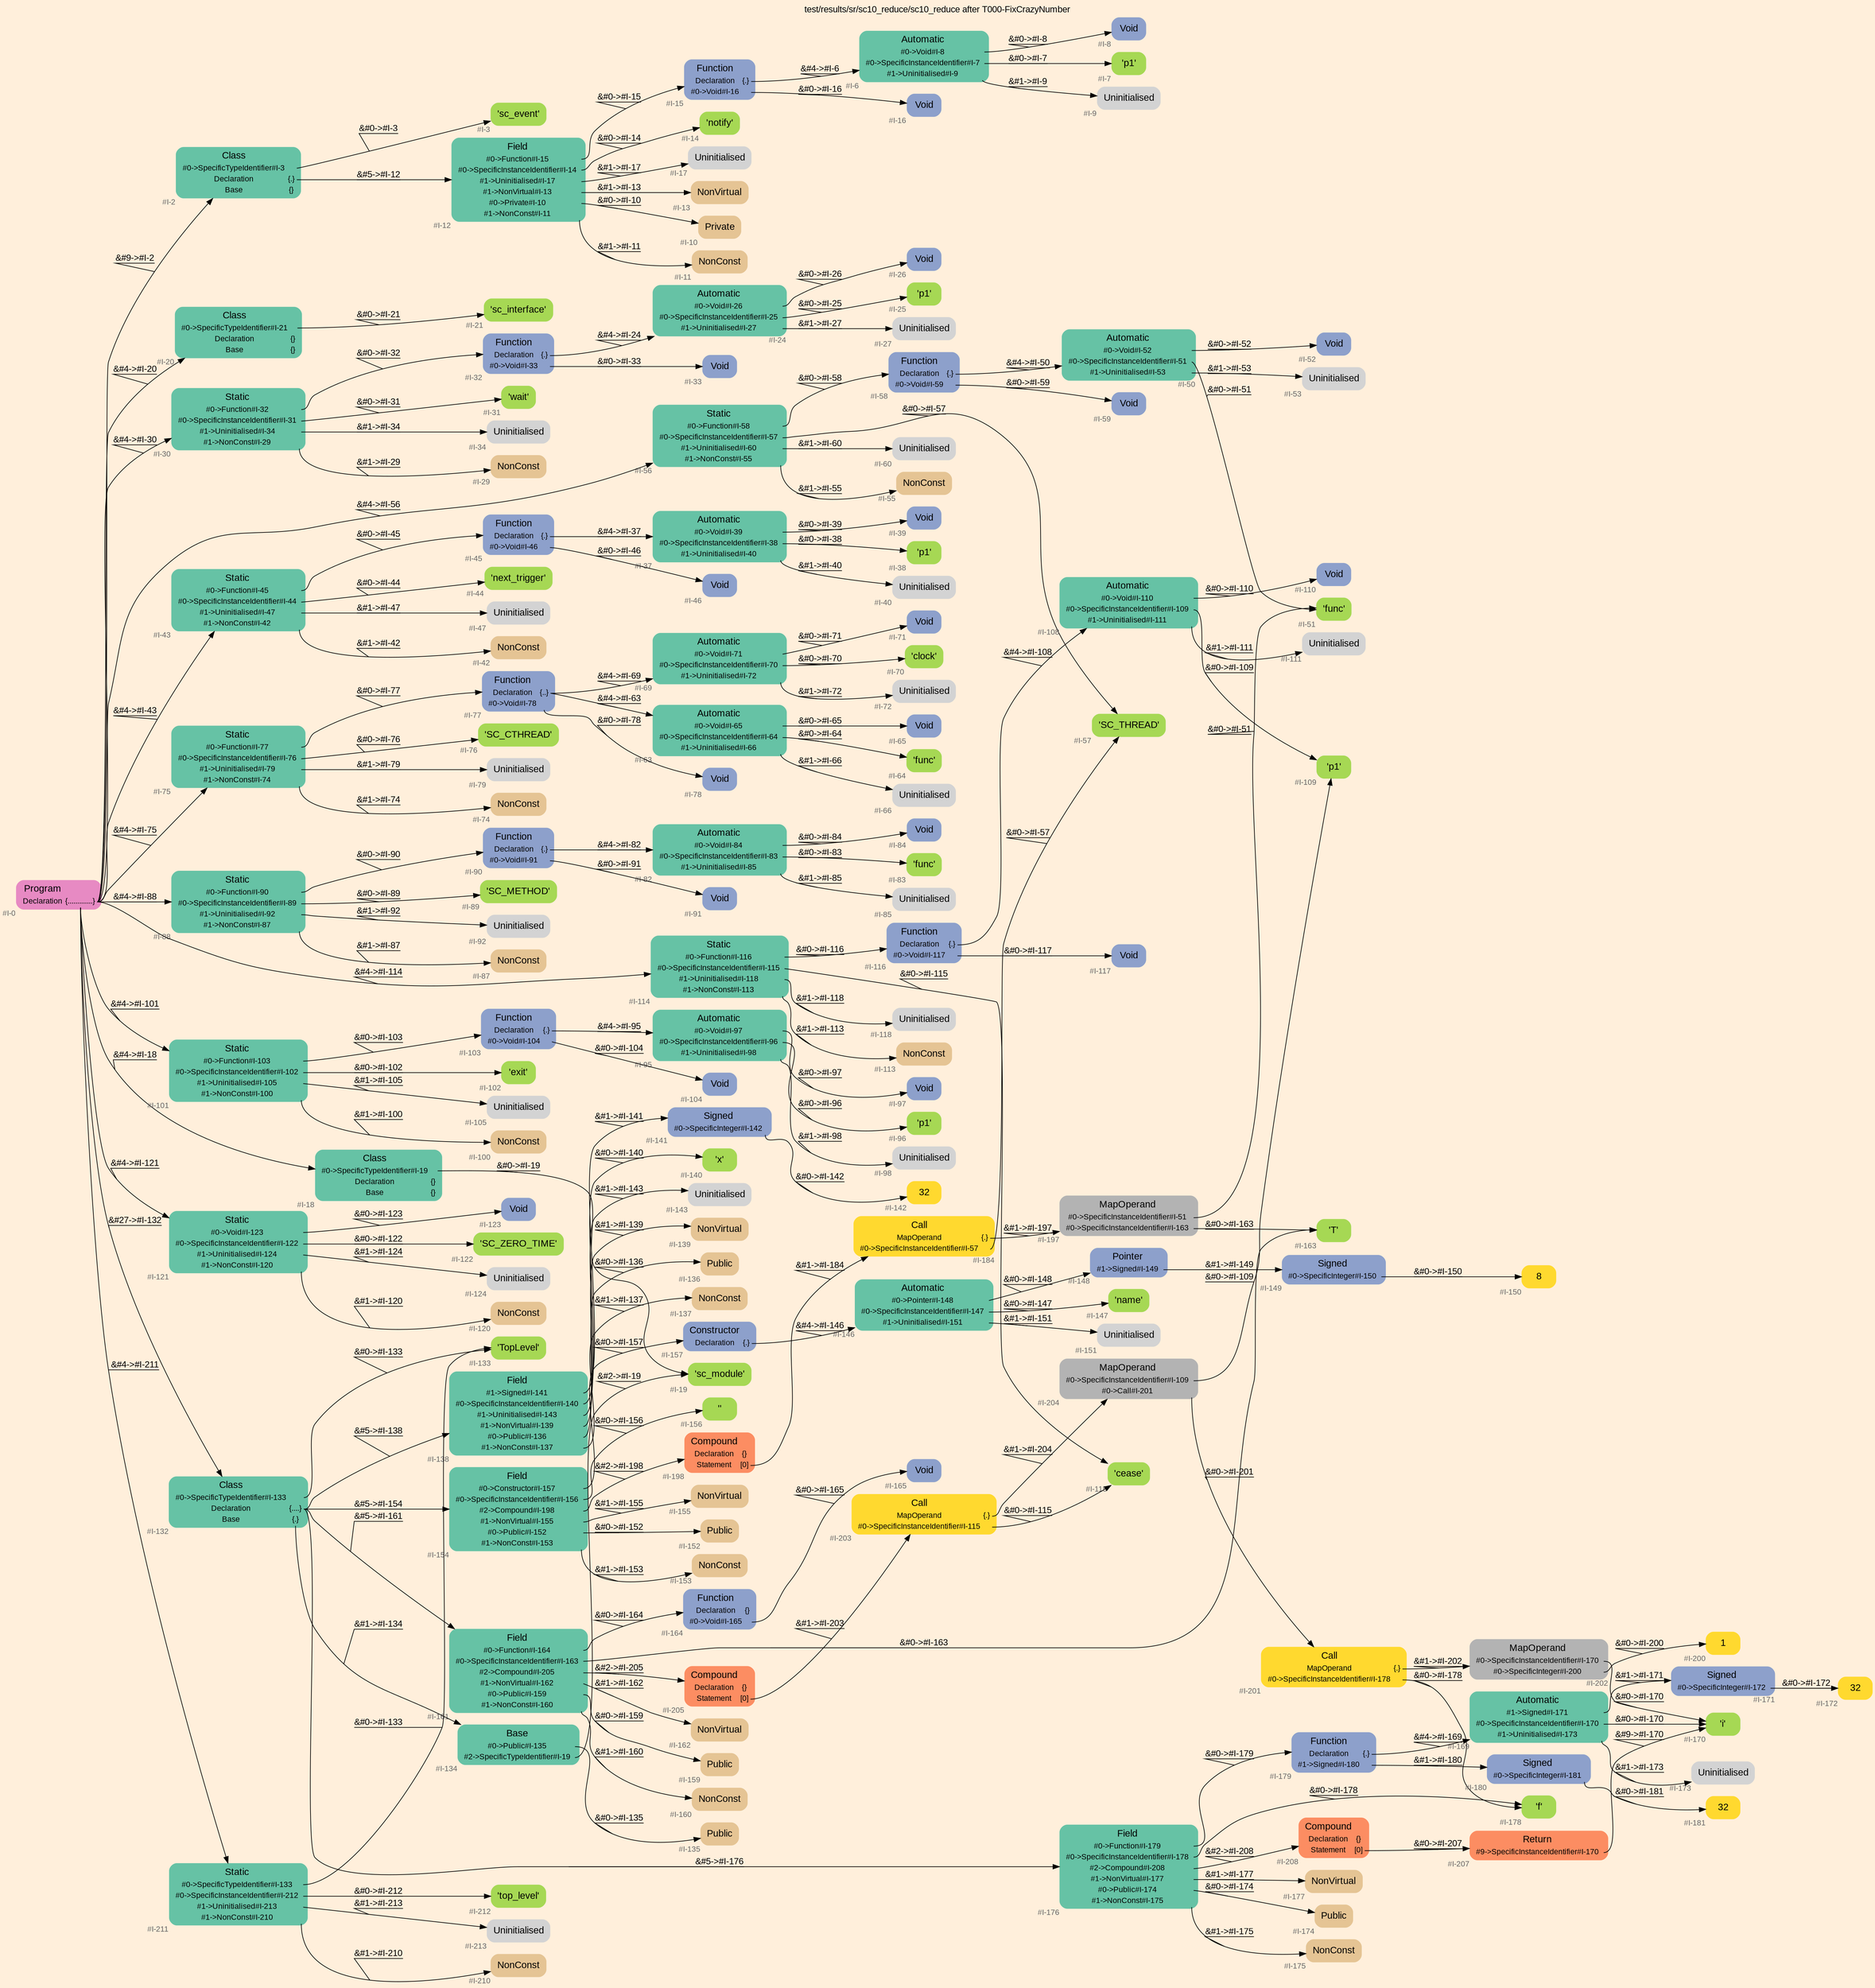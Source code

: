 digraph "test/results/sr/sc10_reduce/sc10_reduce after T000-FixCrazyNumber" {
label = "test/results/sr/sc10_reduce/sc10_reduce after T000-FixCrazyNumber"
labelloc = t
graph [
    rankdir = "LR"
    ranksep = 0.3
    bgcolor = antiquewhite1
    color = black
    fontcolor = black
    fontname = "Arial"
];
node [
    fontname = "Arial"
];
edge [
    fontname = "Arial"
];

// -------------------- node figure --------------------
// -------- block #I-0 ----------
"#I-0" [
    fillcolor = "/set28/4"
    xlabel = "#I-0"
    fontsize = "12"
    fontcolor = grey40
    shape = "plaintext"
    label = <<TABLE BORDER="0" CELLBORDER="0" CELLSPACING="0">
     <TR><TD><FONT COLOR="black" POINT-SIZE="15">Program</FONT></TD></TR>
     <TR><TD><FONT COLOR="black" POINT-SIZE="12">Declaration</FONT></TD><TD PORT="port0"><FONT COLOR="black" POINT-SIZE="12">{.............}</FONT></TD></TR>
    </TABLE>>
    style = "rounded,filled"
];

// -------- block #I-2 ----------
"#I-2" [
    fillcolor = "/set28/1"
    xlabel = "#I-2"
    fontsize = "12"
    fontcolor = grey40
    shape = "plaintext"
    label = <<TABLE BORDER="0" CELLBORDER="0" CELLSPACING="0">
     <TR><TD><FONT COLOR="black" POINT-SIZE="15">Class</FONT></TD></TR>
     <TR><TD><FONT COLOR="black" POINT-SIZE="12">#0-&gt;SpecificTypeIdentifier#I-3</FONT></TD><TD PORT="port0"></TD></TR>
     <TR><TD><FONT COLOR="black" POINT-SIZE="12">Declaration</FONT></TD><TD PORT="port1"><FONT COLOR="black" POINT-SIZE="12">{.}</FONT></TD></TR>
     <TR><TD><FONT COLOR="black" POINT-SIZE="12">Base</FONT></TD><TD PORT="port2"><FONT COLOR="black" POINT-SIZE="12">{}</FONT></TD></TR>
    </TABLE>>
    style = "rounded,filled"
];

// -------- block #I-3 ----------
"#I-3" [
    fillcolor = "/set28/5"
    xlabel = "#I-3"
    fontsize = "12"
    fontcolor = grey40
    shape = "plaintext"
    label = <<TABLE BORDER="0" CELLBORDER="0" CELLSPACING="0">
     <TR><TD><FONT COLOR="black" POINT-SIZE="15">'sc_event'</FONT></TD></TR>
    </TABLE>>
    style = "rounded,filled"
];

// -------- block #I-12 ----------
"#I-12" [
    fillcolor = "/set28/1"
    xlabel = "#I-12"
    fontsize = "12"
    fontcolor = grey40
    shape = "plaintext"
    label = <<TABLE BORDER="0" CELLBORDER="0" CELLSPACING="0">
     <TR><TD><FONT COLOR="black" POINT-SIZE="15">Field</FONT></TD></TR>
     <TR><TD><FONT COLOR="black" POINT-SIZE="12">#0-&gt;Function#I-15</FONT></TD><TD PORT="port0"></TD></TR>
     <TR><TD><FONT COLOR="black" POINT-SIZE="12">#0-&gt;SpecificInstanceIdentifier#I-14</FONT></TD><TD PORT="port1"></TD></TR>
     <TR><TD><FONT COLOR="black" POINT-SIZE="12">#1-&gt;Uninitialised#I-17</FONT></TD><TD PORT="port2"></TD></TR>
     <TR><TD><FONT COLOR="black" POINT-SIZE="12">#1-&gt;NonVirtual#I-13</FONT></TD><TD PORT="port3"></TD></TR>
     <TR><TD><FONT COLOR="black" POINT-SIZE="12">#0-&gt;Private#I-10</FONT></TD><TD PORT="port4"></TD></TR>
     <TR><TD><FONT COLOR="black" POINT-SIZE="12">#1-&gt;NonConst#I-11</FONT></TD><TD PORT="port5"></TD></TR>
    </TABLE>>
    style = "rounded,filled"
];

// -------- block #I-15 ----------
"#I-15" [
    fillcolor = "/set28/3"
    xlabel = "#I-15"
    fontsize = "12"
    fontcolor = grey40
    shape = "plaintext"
    label = <<TABLE BORDER="0" CELLBORDER="0" CELLSPACING="0">
     <TR><TD><FONT COLOR="black" POINT-SIZE="15">Function</FONT></TD></TR>
     <TR><TD><FONT COLOR="black" POINT-SIZE="12">Declaration</FONT></TD><TD PORT="port0"><FONT COLOR="black" POINT-SIZE="12">{.}</FONT></TD></TR>
     <TR><TD><FONT COLOR="black" POINT-SIZE="12">#0-&gt;Void#I-16</FONT></TD><TD PORT="port1"></TD></TR>
    </TABLE>>
    style = "rounded,filled"
];

// -------- block #I-6 ----------
"#I-6" [
    fillcolor = "/set28/1"
    xlabel = "#I-6"
    fontsize = "12"
    fontcolor = grey40
    shape = "plaintext"
    label = <<TABLE BORDER="0" CELLBORDER="0" CELLSPACING="0">
     <TR><TD><FONT COLOR="black" POINT-SIZE="15">Automatic</FONT></TD></TR>
     <TR><TD><FONT COLOR="black" POINT-SIZE="12">#0-&gt;Void#I-8</FONT></TD><TD PORT="port0"></TD></TR>
     <TR><TD><FONT COLOR="black" POINT-SIZE="12">#0-&gt;SpecificInstanceIdentifier#I-7</FONT></TD><TD PORT="port1"></TD></TR>
     <TR><TD><FONT COLOR="black" POINT-SIZE="12">#1-&gt;Uninitialised#I-9</FONT></TD><TD PORT="port2"></TD></TR>
    </TABLE>>
    style = "rounded,filled"
];

// -------- block #I-8 ----------
"#I-8" [
    fillcolor = "/set28/3"
    xlabel = "#I-8"
    fontsize = "12"
    fontcolor = grey40
    shape = "plaintext"
    label = <<TABLE BORDER="0" CELLBORDER="0" CELLSPACING="0">
     <TR><TD><FONT COLOR="black" POINT-SIZE="15">Void</FONT></TD></TR>
    </TABLE>>
    style = "rounded,filled"
];

// -------- block #I-7 ----------
"#I-7" [
    fillcolor = "/set28/5"
    xlabel = "#I-7"
    fontsize = "12"
    fontcolor = grey40
    shape = "plaintext"
    label = <<TABLE BORDER="0" CELLBORDER="0" CELLSPACING="0">
     <TR><TD><FONT COLOR="black" POINT-SIZE="15">'p1'</FONT></TD></TR>
    </TABLE>>
    style = "rounded,filled"
];

// -------- block #I-9 ----------
"#I-9" [
    xlabel = "#I-9"
    fontsize = "12"
    fontcolor = grey40
    shape = "plaintext"
    label = <<TABLE BORDER="0" CELLBORDER="0" CELLSPACING="0">
     <TR><TD><FONT COLOR="black" POINT-SIZE="15">Uninitialised</FONT></TD></TR>
    </TABLE>>
    style = "rounded,filled"
];

// -------- block #I-16 ----------
"#I-16" [
    fillcolor = "/set28/3"
    xlabel = "#I-16"
    fontsize = "12"
    fontcolor = grey40
    shape = "plaintext"
    label = <<TABLE BORDER="0" CELLBORDER="0" CELLSPACING="0">
     <TR><TD><FONT COLOR="black" POINT-SIZE="15">Void</FONT></TD></TR>
    </TABLE>>
    style = "rounded,filled"
];

// -------- block #I-14 ----------
"#I-14" [
    fillcolor = "/set28/5"
    xlabel = "#I-14"
    fontsize = "12"
    fontcolor = grey40
    shape = "plaintext"
    label = <<TABLE BORDER="0" CELLBORDER="0" CELLSPACING="0">
     <TR><TD><FONT COLOR="black" POINT-SIZE="15">'notify'</FONT></TD></TR>
    </TABLE>>
    style = "rounded,filled"
];

// -------- block #I-17 ----------
"#I-17" [
    xlabel = "#I-17"
    fontsize = "12"
    fontcolor = grey40
    shape = "plaintext"
    label = <<TABLE BORDER="0" CELLBORDER="0" CELLSPACING="0">
     <TR><TD><FONT COLOR="black" POINT-SIZE="15">Uninitialised</FONT></TD></TR>
    </TABLE>>
    style = "rounded,filled"
];

// -------- block #I-13 ----------
"#I-13" [
    fillcolor = "/set28/7"
    xlabel = "#I-13"
    fontsize = "12"
    fontcolor = grey40
    shape = "plaintext"
    label = <<TABLE BORDER="0" CELLBORDER="0" CELLSPACING="0">
     <TR><TD><FONT COLOR="black" POINT-SIZE="15">NonVirtual</FONT></TD></TR>
    </TABLE>>
    style = "rounded,filled"
];

// -------- block #I-10 ----------
"#I-10" [
    fillcolor = "/set28/7"
    xlabel = "#I-10"
    fontsize = "12"
    fontcolor = grey40
    shape = "plaintext"
    label = <<TABLE BORDER="0" CELLBORDER="0" CELLSPACING="0">
     <TR><TD><FONT COLOR="black" POINT-SIZE="15">Private</FONT></TD></TR>
    </TABLE>>
    style = "rounded,filled"
];

// -------- block #I-11 ----------
"#I-11" [
    fillcolor = "/set28/7"
    xlabel = "#I-11"
    fontsize = "12"
    fontcolor = grey40
    shape = "plaintext"
    label = <<TABLE BORDER="0" CELLBORDER="0" CELLSPACING="0">
     <TR><TD><FONT COLOR="black" POINT-SIZE="15">NonConst</FONT></TD></TR>
    </TABLE>>
    style = "rounded,filled"
];

// -------- block #I-18 ----------
"#I-18" [
    fillcolor = "/set28/1"
    xlabel = "#I-18"
    fontsize = "12"
    fontcolor = grey40
    shape = "plaintext"
    label = <<TABLE BORDER="0" CELLBORDER="0" CELLSPACING="0">
     <TR><TD><FONT COLOR="black" POINT-SIZE="15">Class</FONT></TD></TR>
     <TR><TD><FONT COLOR="black" POINT-SIZE="12">#0-&gt;SpecificTypeIdentifier#I-19</FONT></TD><TD PORT="port0"></TD></TR>
     <TR><TD><FONT COLOR="black" POINT-SIZE="12">Declaration</FONT></TD><TD PORT="port1"><FONT COLOR="black" POINT-SIZE="12">{}</FONT></TD></TR>
     <TR><TD><FONT COLOR="black" POINT-SIZE="12">Base</FONT></TD><TD PORT="port2"><FONT COLOR="black" POINT-SIZE="12">{}</FONT></TD></TR>
    </TABLE>>
    style = "rounded,filled"
];

// -------- block #I-19 ----------
"#I-19" [
    fillcolor = "/set28/5"
    xlabel = "#I-19"
    fontsize = "12"
    fontcolor = grey40
    shape = "plaintext"
    label = <<TABLE BORDER="0" CELLBORDER="0" CELLSPACING="0">
     <TR><TD><FONT COLOR="black" POINT-SIZE="15">'sc_module'</FONT></TD></TR>
    </TABLE>>
    style = "rounded,filled"
];

// -------- block #I-20 ----------
"#I-20" [
    fillcolor = "/set28/1"
    xlabel = "#I-20"
    fontsize = "12"
    fontcolor = grey40
    shape = "plaintext"
    label = <<TABLE BORDER="0" CELLBORDER="0" CELLSPACING="0">
     <TR><TD><FONT COLOR="black" POINT-SIZE="15">Class</FONT></TD></TR>
     <TR><TD><FONT COLOR="black" POINT-SIZE="12">#0-&gt;SpecificTypeIdentifier#I-21</FONT></TD><TD PORT="port0"></TD></TR>
     <TR><TD><FONT COLOR="black" POINT-SIZE="12">Declaration</FONT></TD><TD PORT="port1"><FONT COLOR="black" POINT-SIZE="12">{}</FONT></TD></TR>
     <TR><TD><FONT COLOR="black" POINT-SIZE="12">Base</FONT></TD><TD PORT="port2"><FONT COLOR="black" POINT-SIZE="12">{}</FONT></TD></TR>
    </TABLE>>
    style = "rounded,filled"
];

// -------- block #I-21 ----------
"#I-21" [
    fillcolor = "/set28/5"
    xlabel = "#I-21"
    fontsize = "12"
    fontcolor = grey40
    shape = "plaintext"
    label = <<TABLE BORDER="0" CELLBORDER="0" CELLSPACING="0">
     <TR><TD><FONT COLOR="black" POINT-SIZE="15">'sc_interface'</FONT></TD></TR>
    </TABLE>>
    style = "rounded,filled"
];

// -------- block #I-30 ----------
"#I-30" [
    fillcolor = "/set28/1"
    xlabel = "#I-30"
    fontsize = "12"
    fontcolor = grey40
    shape = "plaintext"
    label = <<TABLE BORDER="0" CELLBORDER="0" CELLSPACING="0">
     <TR><TD><FONT COLOR="black" POINT-SIZE="15">Static</FONT></TD></TR>
     <TR><TD><FONT COLOR="black" POINT-SIZE="12">#0-&gt;Function#I-32</FONT></TD><TD PORT="port0"></TD></TR>
     <TR><TD><FONT COLOR="black" POINT-SIZE="12">#0-&gt;SpecificInstanceIdentifier#I-31</FONT></TD><TD PORT="port1"></TD></TR>
     <TR><TD><FONT COLOR="black" POINT-SIZE="12">#1-&gt;Uninitialised#I-34</FONT></TD><TD PORT="port2"></TD></TR>
     <TR><TD><FONT COLOR="black" POINT-SIZE="12">#1-&gt;NonConst#I-29</FONT></TD><TD PORT="port3"></TD></TR>
    </TABLE>>
    style = "rounded,filled"
];

// -------- block #I-32 ----------
"#I-32" [
    fillcolor = "/set28/3"
    xlabel = "#I-32"
    fontsize = "12"
    fontcolor = grey40
    shape = "plaintext"
    label = <<TABLE BORDER="0" CELLBORDER="0" CELLSPACING="0">
     <TR><TD><FONT COLOR="black" POINT-SIZE="15">Function</FONT></TD></TR>
     <TR><TD><FONT COLOR="black" POINT-SIZE="12">Declaration</FONT></TD><TD PORT="port0"><FONT COLOR="black" POINT-SIZE="12">{.}</FONT></TD></TR>
     <TR><TD><FONT COLOR="black" POINT-SIZE="12">#0-&gt;Void#I-33</FONT></TD><TD PORT="port1"></TD></TR>
    </TABLE>>
    style = "rounded,filled"
];

// -------- block #I-24 ----------
"#I-24" [
    fillcolor = "/set28/1"
    xlabel = "#I-24"
    fontsize = "12"
    fontcolor = grey40
    shape = "plaintext"
    label = <<TABLE BORDER="0" CELLBORDER="0" CELLSPACING="0">
     <TR><TD><FONT COLOR="black" POINT-SIZE="15">Automatic</FONT></TD></TR>
     <TR><TD><FONT COLOR="black" POINT-SIZE="12">#0-&gt;Void#I-26</FONT></TD><TD PORT="port0"></TD></TR>
     <TR><TD><FONT COLOR="black" POINT-SIZE="12">#0-&gt;SpecificInstanceIdentifier#I-25</FONT></TD><TD PORT="port1"></TD></TR>
     <TR><TD><FONT COLOR="black" POINT-SIZE="12">#1-&gt;Uninitialised#I-27</FONT></TD><TD PORT="port2"></TD></TR>
    </TABLE>>
    style = "rounded,filled"
];

// -------- block #I-26 ----------
"#I-26" [
    fillcolor = "/set28/3"
    xlabel = "#I-26"
    fontsize = "12"
    fontcolor = grey40
    shape = "plaintext"
    label = <<TABLE BORDER="0" CELLBORDER="0" CELLSPACING="0">
     <TR><TD><FONT COLOR="black" POINT-SIZE="15">Void</FONT></TD></TR>
    </TABLE>>
    style = "rounded,filled"
];

// -------- block #I-25 ----------
"#I-25" [
    fillcolor = "/set28/5"
    xlabel = "#I-25"
    fontsize = "12"
    fontcolor = grey40
    shape = "plaintext"
    label = <<TABLE BORDER="0" CELLBORDER="0" CELLSPACING="0">
     <TR><TD><FONT COLOR="black" POINT-SIZE="15">'p1'</FONT></TD></TR>
    </TABLE>>
    style = "rounded,filled"
];

// -------- block #I-27 ----------
"#I-27" [
    xlabel = "#I-27"
    fontsize = "12"
    fontcolor = grey40
    shape = "plaintext"
    label = <<TABLE BORDER="0" CELLBORDER="0" CELLSPACING="0">
     <TR><TD><FONT COLOR="black" POINT-SIZE="15">Uninitialised</FONT></TD></TR>
    </TABLE>>
    style = "rounded,filled"
];

// -------- block #I-33 ----------
"#I-33" [
    fillcolor = "/set28/3"
    xlabel = "#I-33"
    fontsize = "12"
    fontcolor = grey40
    shape = "plaintext"
    label = <<TABLE BORDER="0" CELLBORDER="0" CELLSPACING="0">
     <TR><TD><FONT COLOR="black" POINT-SIZE="15">Void</FONT></TD></TR>
    </TABLE>>
    style = "rounded,filled"
];

// -------- block #I-31 ----------
"#I-31" [
    fillcolor = "/set28/5"
    xlabel = "#I-31"
    fontsize = "12"
    fontcolor = grey40
    shape = "plaintext"
    label = <<TABLE BORDER="0" CELLBORDER="0" CELLSPACING="0">
     <TR><TD><FONT COLOR="black" POINT-SIZE="15">'wait'</FONT></TD></TR>
    </TABLE>>
    style = "rounded,filled"
];

// -------- block #I-34 ----------
"#I-34" [
    xlabel = "#I-34"
    fontsize = "12"
    fontcolor = grey40
    shape = "plaintext"
    label = <<TABLE BORDER="0" CELLBORDER="0" CELLSPACING="0">
     <TR><TD><FONT COLOR="black" POINT-SIZE="15">Uninitialised</FONT></TD></TR>
    </TABLE>>
    style = "rounded,filled"
];

// -------- block #I-29 ----------
"#I-29" [
    fillcolor = "/set28/7"
    xlabel = "#I-29"
    fontsize = "12"
    fontcolor = grey40
    shape = "plaintext"
    label = <<TABLE BORDER="0" CELLBORDER="0" CELLSPACING="0">
     <TR><TD><FONT COLOR="black" POINT-SIZE="15">NonConst</FONT></TD></TR>
    </TABLE>>
    style = "rounded,filled"
];

// -------- block #I-43 ----------
"#I-43" [
    fillcolor = "/set28/1"
    xlabel = "#I-43"
    fontsize = "12"
    fontcolor = grey40
    shape = "plaintext"
    label = <<TABLE BORDER="0" CELLBORDER="0" CELLSPACING="0">
     <TR><TD><FONT COLOR="black" POINT-SIZE="15">Static</FONT></TD></TR>
     <TR><TD><FONT COLOR="black" POINT-SIZE="12">#0-&gt;Function#I-45</FONT></TD><TD PORT="port0"></TD></TR>
     <TR><TD><FONT COLOR="black" POINT-SIZE="12">#0-&gt;SpecificInstanceIdentifier#I-44</FONT></TD><TD PORT="port1"></TD></TR>
     <TR><TD><FONT COLOR="black" POINT-SIZE="12">#1-&gt;Uninitialised#I-47</FONT></TD><TD PORT="port2"></TD></TR>
     <TR><TD><FONT COLOR="black" POINT-SIZE="12">#1-&gt;NonConst#I-42</FONT></TD><TD PORT="port3"></TD></TR>
    </TABLE>>
    style = "rounded,filled"
];

// -------- block #I-45 ----------
"#I-45" [
    fillcolor = "/set28/3"
    xlabel = "#I-45"
    fontsize = "12"
    fontcolor = grey40
    shape = "plaintext"
    label = <<TABLE BORDER="0" CELLBORDER="0" CELLSPACING="0">
     <TR><TD><FONT COLOR="black" POINT-SIZE="15">Function</FONT></TD></TR>
     <TR><TD><FONT COLOR="black" POINT-SIZE="12">Declaration</FONT></TD><TD PORT="port0"><FONT COLOR="black" POINT-SIZE="12">{.}</FONT></TD></TR>
     <TR><TD><FONT COLOR="black" POINT-SIZE="12">#0-&gt;Void#I-46</FONT></TD><TD PORT="port1"></TD></TR>
    </TABLE>>
    style = "rounded,filled"
];

// -------- block #I-37 ----------
"#I-37" [
    fillcolor = "/set28/1"
    xlabel = "#I-37"
    fontsize = "12"
    fontcolor = grey40
    shape = "plaintext"
    label = <<TABLE BORDER="0" CELLBORDER="0" CELLSPACING="0">
     <TR><TD><FONT COLOR="black" POINT-SIZE="15">Automatic</FONT></TD></TR>
     <TR><TD><FONT COLOR="black" POINT-SIZE="12">#0-&gt;Void#I-39</FONT></TD><TD PORT="port0"></TD></TR>
     <TR><TD><FONT COLOR="black" POINT-SIZE="12">#0-&gt;SpecificInstanceIdentifier#I-38</FONT></TD><TD PORT="port1"></TD></TR>
     <TR><TD><FONT COLOR="black" POINT-SIZE="12">#1-&gt;Uninitialised#I-40</FONT></TD><TD PORT="port2"></TD></TR>
    </TABLE>>
    style = "rounded,filled"
];

// -------- block #I-39 ----------
"#I-39" [
    fillcolor = "/set28/3"
    xlabel = "#I-39"
    fontsize = "12"
    fontcolor = grey40
    shape = "plaintext"
    label = <<TABLE BORDER="0" CELLBORDER="0" CELLSPACING="0">
     <TR><TD><FONT COLOR="black" POINT-SIZE="15">Void</FONT></TD></TR>
    </TABLE>>
    style = "rounded,filled"
];

// -------- block #I-38 ----------
"#I-38" [
    fillcolor = "/set28/5"
    xlabel = "#I-38"
    fontsize = "12"
    fontcolor = grey40
    shape = "plaintext"
    label = <<TABLE BORDER="0" CELLBORDER="0" CELLSPACING="0">
     <TR><TD><FONT COLOR="black" POINT-SIZE="15">'p1'</FONT></TD></TR>
    </TABLE>>
    style = "rounded,filled"
];

// -------- block #I-40 ----------
"#I-40" [
    xlabel = "#I-40"
    fontsize = "12"
    fontcolor = grey40
    shape = "plaintext"
    label = <<TABLE BORDER="0" CELLBORDER="0" CELLSPACING="0">
     <TR><TD><FONT COLOR="black" POINT-SIZE="15">Uninitialised</FONT></TD></TR>
    </TABLE>>
    style = "rounded,filled"
];

// -------- block #I-46 ----------
"#I-46" [
    fillcolor = "/set28/3"
    xlabel = "#I-46"
    fontsize = "12"
    fontcolor = grey40
    shape = "plaintext"
    label = <<TABLE BORDER="0" CELLBORDER="0" CELLSPACING="0">
     <TR><TD><FONT COLOR="black" POINT-SIZE="15">Void</FONT></TD></TR>
    </TABLE>>
    style = "rounded,filled"
];

// -------- block #I-44 ----------
"#I-44" [
    fillcolor = "/set28/5"
    xlabel = "#I-44"
    fontsize = "12"
    fontcolor = grey40
    shape = "plaintext"
    label = <<TABLE BORDER="0" CELLBORDER="0" CELLSPACING="0">
     <TR><TD><FONT COLOR="black" POINT-SIZE="15">'next_trigger'</FONT></TD></TR>
    </TABLE>>
    style = "rounded,filled"
];

// -------- block #I-47 ----------
"#I-47" [
    xlabel = "#I-47"
    fontsize = "12"
    fontcolor = grey40
    shape = "plaintext"
    label = <<TABLE BORDER="0" CELLBORDER="0" CELLSPACING="0">
     <TR><TD><FONT COLOR="black" POINT-SIZE="15">Uninitialised</FONT></TD></TR>
    </TABLE>>
    style = "rounded,filled"
];

// -------- block #I-42 ----------
"#I-42" [
    fillcolor = "/set28/7"
    xlabel = "#I-42"
    fontsize = "12"
    fontcolor = grey40
    shape = "plaintext"
    label = <<TABLE BORDER="0" CELLBORDER="0" CELLSPACING="0">
     <TR><TD><FONT COLOR="black" POINT-SIZE="15">NonConst</FONT></TD></TR>
    </TABLE>>
    style = "rounded,filled"
];

// -------- block #I-56 ----------
"#I-56" [
    fillcolor = "/set28/1"
    xlabel = "#I-56"
    fontsize = "12"
    fontcolor = grey40
    shape = "plaintext"
    label = <<TABLE BORDER="0" CELLBORDER="0" CELLSPACING="0">
     <TR><TD><FONT COLOR="black" POINT-SIZE="15">Static</FONT></TD></TR>
     <TR><TD><FONT COLOR="black" POINT-SIZE="12">#0-&gt;Function#I-58</FONT></TD><TD PORT="port0"></TD></TR>
     <TR><TD><FONT COLOR="black" POINT-SIZE="12">#0-&gt;SpecificInstanceIdentifier#I-57</FONT></TD><TD PORT="port1"></TD></TR>
     <TR><TD><FONT COLOR="black" POINT-SIZE="12">#1-&gt;Uninitialised#I-60</FONT></TD><TD PORT="port2"></TD></TR>
     <TR><TD><FONT COLOR="black" POINT-SIZE="12">#1-&gt;NonConst#I-55</FONT></TD><TD PORT="port3"></TD></TR>
    </TABLE>>
    style = "rounded,filled"
];

// -------- block #I-58 ----------
"#I-58" [
    fillcolor = "/set28/3"
    xlabel = "#I-58"
    fontsize = "12"
    fontcolor = grey40
    shape = "plaintext"
    label = <<TABLE BORDER="0" CELLBORDER="0" CELLSPACING="0">
     <TR><TD><FONT COLOR="black" POINT-SIZE="15">Function</FONT></TD></TR>
     <TR><TD><FONT COLOR="black" POINT-SIZE="12">Declaration</FONT></TD><TD PORT="port0"><FONT COLOR="black" POINT-SIZE="12">{.}</FONT></TD></TR>
     <TR><TD><FONT COLOR="black" POINT-SIZE="12">#0-&gt;Void#I-59</FONT></TD><TD PORT="port1"></TD></TR>
    </TABLE>>
    style = "rounded,filled"
];

// -------- block #I-50 ----------
"#I-50" [
    fillcolor = "/set28/1"
    xlabel = "#I-50"
    fontsize = "12"
    fontcolor = grey40
    shape = "plaintext"
    label = <<TABLE BORDER="0" CELLBORDER="0" CELLSPACING="0">
     <TR><TD><FONT COLOR="black" POINT-SIZE="15">Automatic</FONT></TD></TR>
     <TR><TD><FONT COLOR="black" POINT-SIZE="12">#0-&gt;Void#I-52</FONT></TD><TD PORT="port0"></TD></TR>
     <TR><TD><FONT COLOR="black" POINT-SIZE="12">#0-&gt;SpecificInstanceIdentifier#I-51</FONT></TD><TD PORT="port1"></TD></TR>
     <TR><TD><FONT COLOR="black" POINT-SIZE="12">#1-&gt;Uninitialised#I-53</FONT></TD><TD PORT="port2"></TD></TR>
    </TABLE>>
    style = "rounded,filled"
];

// -------- block #I-52 ----------
"#I-52" [
    fillcolor = "/set28/3"
    xlabel = "#I-52"
    fontsize = "12"
    fontcolor = grey40
    shape = "plaintext"
    label = <<TABLE BORDER="0" CELLBORDER="0" CELLSPACING="0">
     <TR><TD><FONT COLOR="black" POINT-SIZE="15">Void</FONT></TD></TR>
    </TABLE>>
    style = "rounded,filled"
];

// -------- block #I-51 ----------
"#I-51" [
    fillcolor = "/set28/5"
    xlabel = "#I-51"
    fontsize = "12"
    fontcolor = grey40
    shape = "plaintext"
    label = <<TABLE BORDER="0" CELLBORDER="0" CELLSPACING="0">
     <TR><TD><FONT COLOR="black" POINT-SIZE="15">'func'</FONT></TD></TR>
    </TABLE>>
    style = "rounded,filled"
];

// -------- block #I-53 ----------
"#I-53" [
    xlabel = "#I-53"
    fontsize = "12"
    fontcolor = grey40
    shape = "plaintext"
    label = <<TABLE BORDER="0" CELLBORDER="0" CELLSPACING="0">
     <TR><TD><FONT COLOR="black" POINT-SIZE="15">Uninitialised</FONT></TD></TR>
    </TABLE>>
    style = "rounded,filled"
];

// -------- block #I-59 ----------
"#I-59" [
    fillcolor = "/set28/3"
    xlabel = "#I-59"
    fontsize = "12"
    fontcolor = grey40
    shape = "plaintext"
    label = <<TABLE BORDER="0" CELLBORDER="0" CELLSPACING="0">
     <TR><TD><FONT COLOR="black" POINT-SIZE="15">Void</FONT></TD></TR>
    </TABLE>>
    style = "rounded,filled"
];

// -------- block #I-57 ----------
"#I-57" [
    fillcolor = "/set28/5"
    xlabel = "#I-57"
    fontsize = "12"
    fontcolor = grey40
    shape = "plaintext"
    label = <<TABLE BORDER="0" CELLBORDER="0" CELLSPACING="0">
     <TR><TD><FONT COLOR="black" POINT-SIZE="15">'SC_THREAD'</FONT></TD></TR>
    </TABLE>>
    style = "rounded,filled"
];

// -------- block #I-60 ----------
"#I-60" [
    xlabel = "#I-60"
    fontsize = "12"
    fontcolor = grey40
    shape = "plaintext"
    label = <<TABLE BORDER="0" CELLBORDER="0" CELLSPACING="0">
     <TR><TD><FONT COLOR="black" POINT-SIZE="15">Uninitialised</FONT></TD></TR>
    </TABLE>>
    style = "rounded,filled"
];

// -------- block #I-55 ----------
"#I-55" [
    fillcolor = "/set28/7"
    xlabel = "#I-55"
    fontsize = "12"
    fontcolor = grey40
    shape = "plaintext"
    label = <<TABLE BORDER="0" CELLBORDER="0" CELLSPACING="0">
     <TR><TD><FONT COLOR="black" POINT-SIZE="15">NonConst</FONT></TD></TR>
    </TABLE>>
    style = "rounded,filled"
];

// -------- block #I-75 ----------
"#I-75" [
    fillcolor = "/set28/1"
    xlabel = "#I-75"
    fontsize = "12"
    fontcolor = grey40
    shape = "plaintext"
    label = <<TABLE BORDER="0" CELLBORDER="0" CELLSPACING="0">
     <TR><TD><FONT COLOR="black" POINT-SIZE="15">Static</FONT></TD></TR>
     <TR><TD><FONT COLOR="black" POINT-SIZE="12">#0-&gt;Function#I-77</FONT></TD><TD PORT="port0"></TD></TR>
     <TR><TD><FONT COLOR="black" POINT-SIZE="12">#0-&gt;SpecificInstanceIdentifier#I-76</FONT></TD><TD PORT="port1"></TD></TR>
     <TR><TD><FONT COLOR="black" POINT-SIZE="12">#1-&gt;Uninitialised#I-79</FONT></TD><TD PORT="port2"></TD></TR>
     <TR><TD><FONT COLOR="black" POINT-SIZE="12">#1-&gt;NonConst#I-74</FONT></TD><TD PORT="port3"></TD></TR>
    </TABLE>>
    style = "rounded,filled"
];

// -------- block #I-77 ----------
"#I-77" [
    fillcolor = "/set28/3"
    xlabel = "#I-77"
    fontsize = "12"
    fontcolor = grey40
    shape = "plaintext"
    label = <<TABLE BORDER="0" CELLBORDER="0" CELLSPACING="0">
     <TR><TD><FONT COLOR="black" POINT-SIZE="15">Function</FONT></TD></TR>
     <TR><TD><FONT COLOR="black" POINT-SIZE="12">Declaration</FONT></TD><TD PORT="port0"><FONT COLOR="black" POINT-SIZE="12">{..}</FONT></TD></TR>
     <TR><TD><FONT COLOR="black" POINT-SIZE="12">#0-&gt;Void#I-78</FONT></TD><TD PORT="port1"></TD></TR>
    </TABLE>>
    style = "rounded,filled"
];

// -------- block #I-63 ----------
"#I-63" [
    fillcolor = "/set28/1"
    xlabel = "#I-63"
    fontsize = "12"
    fontcolor = grey40
    shape = "plaintext"
    label = <<TABLE BORDER="0" CELLBORDER="0" CELLSPACING="0">
     <TR><TD><FONT COLOR="black" POINT-SIZE="15">Automatic</FONT></TD></TR>
     <TR><TD><FONT COLOR="black" POINT-SIZE="12">#0-&gt;Void#I-65</FONT></TD><TD PORT="port0"></TD></TR>
     <TR><TD><FONT COLOR="black" POINT-SIZE="12">#0-&gt;SpecificInstanceIdentifier#I-64</FONT></TD><TD PORT="port1"></TD></TR>
     <TR><TD><FONT COLOR="black" POINT-SIZE="12">#1-&gt;Uninitialised#I-66</FONT></TD><TD PORT="port2"></TD></TR>
    </TABLE>>
    style = "rounded,filled"
];

// -------- block #I-65 ----------
"#I-65" [
    fillcolor = "/set28/3"
    xlabel = "#I-65"
    fontsize = "12"
    fontcolor = grey40
    shape = "plaintext"
    label = <<TABLE BORDER="0" CELLBORDER="0" CELLSPACING="0">
     <TR><TD><FONT COLOR="black" POINT-SIZE="15">Void</FONT></TD></TR>
    </TABLE>>
    style = "rounded,filled"
];

// -------- block #I-64 ----------
"#I-64" [
    fillcolor = "/set28/5"
    xlabel = "#I-64"
    fontsize = "12"
    fontcolor = grey40
    shape = "plaintext"
    label = <<TABLE BORDER="0" CELLBORDER="0" CELLSPACING="0">
     <TR><TD><FONT COLOR="black" POINT-SIZE="15">'func'</FONT></TD></TR>
    </TABLE>>
    style = "rounded,filled"
];

// -------- block #I-66 ----------
"#I-66" [
    xlabel = "#I-66"
    fontsize = "12"
    fontcolor = grey40
    shape = "plaintext"
    label = <<TABLE BORDER="0" CELLBORDER="0" CELLSPACING="0">
     <TR><TD><FONT COLOR="black" POINT-SIZE="15">Uninitialised</FONT></TD></TR>
    </TABLE>>
    style = "rounded,filled"
];

// -------- block #I-69 ----------
"#I-69" [
    fillcolor = "/set28/1"
    xlabel = "#I-69"
    fontsize = "12"
    fontcolor = grey40
    shape = "plaintext"
    label = <<TABLE BORDER="0" CELLBORDER="0" CELLSPACING="0">
     <TR><TD><FONT COLOR="black" POINT-SIZE="15">Automatic</FONT></TD></TR>
     <TR><TD><FONT COLOR="black" POINT-SIZE="12">#0-&gt;Void#I-71</FONT></TD><TD PORT="port0"></TD></TR>
     <TR><TD><FONT COLOR="black" POINT-SIZE="12">#0-&gt;SpecificInstanceIdentifier#I-70</FONT></TD><TD PORT="port1"></TD></TR>
     <TR><TD><FONT COLOR="black" POINT-SIZE="12">#1-&gt;Uninitialised#I-72</FONT></TD><TD PORT="port2"></TD></TR>
    </TABLE>>
    style = "rounded,filled"
];

// -------- block #I-71 ----------
"#I-71" [
    fillcolor = "/set28/3"
    xlabel = "#I-71"
    fontsize = "12"
    fontcolor = grey40
    shape = "plaintext"
    label = <<TABLE BORDER="0" CELLBORDER="0" CELLSPACING="0">
     <TR><TD><FONT COLOR="black" POINT-SIZE="15">Void</FONT></TD></TR>
    </TABLE>>
    style = "rounded,filled"
];

// -------- block #I-70 ----------
"#I-70" [
    fillcolor = "/set28/5"
    xlabel = "#I-70"
    fontsize = "12"
    fontcolor = grey40
    shape = "plaintext"
    label = <<TABLE BORDER="0" CELLBORDER="0" CELLSPACING="0">
     <TR><TD><FONT COLOR="black" POINT-SIZE="15">'clock'</FONT></TD></TR>
    </TABLE>>
    style = "rounded,filled"
];

// -------- block #I-72 ----------
"#I-72" [
    xlabel = "#I-72"
    fontsize = "12"
    fontcolor = grey40
    shape = "plaintext"
    label = <<TABLE BORDER="0" CELLBORDER="0" CELLSPACING="0">
     <TR><TD><FONT COLOR="black" POINT-SIZE="15">Uninitialised</FONT></TD></TR>
    </TABLE>>
    style = "rounded,filled"
];

// -------- block #I-78 ----------
"#I-78" [
    fillcolor = "/set28/3"
    xlabel = "#I-78"
    fontsize = "12"
    fontcolor = grey40
    shape = "plaintext"
    label = <<TABLE BORDER="0" CELLBORDER="0" CELLSPACING="0">
     <TR><TD><FONT COLOR="black" POINT-SIZE="15">Void</FONT></TD></TR>
    </TABLE>>
    style = "rounded,filled"
];

// -------- block #I-76 ----------
"#I-76" [
    fillcolor = "/set28/5"
    xlabel = "#I-76"
    fontsize = "12"
    fontcolor = grey40
    shape = "plaintext"
    label = <<TABLE BORDER="0" CELLBORDER="0" CELLSPACING="0">
     <TR><TD><FONT COLOR="black" POINT-SIZE="15">'SC_CTHREAD'</FONT></TD></TR>
    </TABLE>>
    style = "rounded,filled"
];

// -------- block #I-79 ----------
"#I-79" [
    xlabel = "#I-79"
    fontsize = "12"
    fontcolor = grey40
    shape = "plaintext"
    label = <<TABLE BORDER="0" CELLBORDER="0" CELLSPACING="0">
     <TR><TD><FONT COLOR="black" POINT-SIZE="15">Uninitialised</FONT></TD></TR>
    </TABLE>>
    style = "rounded,filled"
];

// -------- block #I-74 ----------
"#I-74" [
    fillcolor = "/set28/7"
    xlabel = "#I-74"
    fontsize = "12"
    fontcolor = grey40
    shape = "plaintext"
    label = <<TABLE BORDER="0" CELLBORDER="0" CELLSPACING="0">
     <TR><TD><FONT COLOR="black" POINT-SIZE="15">NonConst</FONT></TD></TR>
    </TABLE>>
    style = "rounded,filled"
];

// -------- block #I-88 ----------
"#I-88" [
    fillcolor = "/set28/1"
    xlabel = "#I-88"
    fontsize = "12"
    fontcolor = grey40
    shape = "plaintext"
    label = <<TABLE BORDER="0" CELLBORDER="0" CELLSPACING="0">
     <TR><TD><FONT COLOR="black" POINT-SIZE="15">Static</FONT></TD></TR>
     <TR><TD><FONT COLOR="black" POINT-SIZE="12">#0-&gt;Function#I-90</FONT></TD><TD PORT="port0"></TD></TR>
     <TR><TD><FONT COLOR="black" POINT-SIZE="12">#0-&gt;SpecificInstanceIdentifier#I-89</FONT></TD><TD PORT="port1"></TD></TR>
     <TR><TD><FONT COLOR="black" POINT-SIZE="12">#1-&gt;Uninitialised#I-92</FONT></TD><TD PORT="port2"></TD></TR>
     <TR><TD><FONT COLOR="black" POINT-SIZE="12">#1-&gt;NonConst#I-87</FONT></TD><TD PORT="port3"></TD></TR>
    </TABLE>>
    style = "rounded,filled"
];

// -------- block #I-90 ----------
"#I-90" [
    fillcolor = "/set28/3"
    xlabel = "#I-90"
    fontsize = "12"
    fontcolor = grey40
    shape = "plaintext"
    label = <<TABLE BORDER="0" CELLBORDER="0" CELLSPACING="0">
     <TR><TD><FONT COLOR="black" POINT-SIZE="15">Function</FONT></TD></TR>
     <TR><TD><FONT COLOR="black" POINT-SIZE="12">Declaration</FONT></TD><TD PORT="port0"><FONT COLOR="black" POINT-SIZE="12">{.}</FONT></TD></TR>
     <TR><TD><FONT COLOR="black" POINT-SIZE="12">#0-&gt;Void#I-91</FONT></TD><TD PORT="port1"></TD></TR>
    </TABLE>>
    style = "rounded,filled"
];

// -------- block #I-82 ----------
"#I-82" [
    fillcolor = "/set28/1"
    xlabel = "#I-82"
    fontsize = "12"
    fontcolor = grey40
    shape = "plaintext"
    label = <<TABLE BORDER="0" CELLBORDER="0" CELLSPACING="0">
     <TR><TD><FONT COLOR="black" POINT-SIZE="15">Automatic</FONT></TD></TR>
     <TR><TD><FONT COLOR="black" POINT-SIZE="12">#0-&gt;Void#I-84</FONT></TD><TD PORT="port0"></TD></TR>
     <TR><TD><FONT COLOR="black" POINT-SIZE="12">#0-&gt;SpecificInstanceIdentifier#I-83</FONT></TD><TD PORT="port1"></TD></TR>
     <TR><TD><FONT COLOR="black" POINT-SIZE="12">#1-&gt;Uninitialised#I-85</FONT></TD><TD PORT="port2"></TD></TR>
    </TABLE>>
    style = "rounded,filled"
];

// -------- block #I-84 ----------
"#I-84" [
    fillcolor = "/set28/3"
    xlabel = "#I-84"
    fontsize = "12"
    fontcolor = grey40
    shape = "plaintext"
    label = <<TABLE BORDER="0" CELLBORDER="0" CELLSPACING="0">
     <TR><TD><FONT COLOR="black" POINT-SIZE="15">Void</FONT></TD></TR>
    </TABLE>>
    style = "rounded,filled"
];

// -------- block #I-83 ----------
"#I-83" [
    fillcolor = "/set28/5"
    xlabel = "#I-83"
    fontsize = "12"
    fontcolor = grey40
    shape = "plaintext"
    label = <<TABLE BORDER="0" CELLBORDER="0" CELLSPACING="0">
     <TR><TD><FONT COLOR="black" POINT-SIZE="15">'func'</FONT></TD></TR>
    </TABLE>>
    style = "rounded,filled"
];

// -------- block #I-85 ----------
"#I-85" [
    xlabel = "#I-85"
    fontsize = "12"
    fontcolor = grey40
    shape = "plaintext"
    label = <<TABLE BORDER="0" CELLBORDER="0" CELLSPACING="0">
     <TR><TD><FONT COLOR="black" POINT-SIZE="15">Uninitialised</FONT></TD></TR>
    </TABLE>>
    style = "rounded,filled"
];

// -------- block #I-91 ----------
"#I-91" [
    fillcolor = "/set28/3"
    xlabel = "#I-91"
    fontsize = "12"
    fontcolor = grey40
    shape = "plaintext"
    label = <<TABLE BORDER="0" CELLBORDER="0" CELLSPACING="0">
     <TR><TD><FONT COLOR="black" POINT-SIZE="15">Void</FONT></TD></TR>
    </TABLE>>
    style = "rounded,filled"
];

// -------- block #I-89 ----------
"#I-89" [
    fillcolor = "/set28/5"
    xlabel = "#I-89"
    fontsize = "12"
    fontcolor = grey40
    shape = "plaintext"
    label = <<TABLE BORDER="0" CELLBORDER="0" CELLSPACING="0">
     <TR><TD><FONT COLOR="black" POINT-SIZE="15">'SC_METHOD'</FONT></TD></TR>
    </TABLE>>
    style = "rounded,filled"
];

// -------- block #I-92 ----------
"#I-92" [
    xlabel = "#I-92"
    fontsize = "12"
    fontcolor = grey40
    shape = "plaintext"
    label = <<TABLE BORDER="0" CELLBORDER="0" CELLSPACING="0">
     <TR><TD><FONT COLOR="black" POINT-SIZE="15">Uninitialised</FONT></TD></TR>
    </TABLE>>
    style = "rounded,filled"
];

// -------- block #I-87 ----------
"#I-87" [
    fillcolor = "/set28/7"
    xlabel = "#I-87"
    fontsize = "12"
    fontcolor = grey40
    shape = "plaintext"
    label = <<TABLE BORDER="0" CELLBORDER="0" CELLSPACING="0">
     <TR><TD><FONT COLOR="black" POINT-SIZE="15">NonConst</FONT></TD></TR>
    </TABLE>>
    style = "rounded,filled"
];

// -------- block #I-101 ----------
"#I-101" [
    fillcolor = "/set28/1"
    xlabel = "#I-101"
    fontsize = "12"
    fontcolor = grey40
    shape = "plaintext"
    label = <<TABLE BORDER="0" CELLBORDER="0" CELLSPACING="0">
     <TR><TD><FONT COLOR="black" POINT-SIZE="15">Static</FONT></TD></TR>
     <TR><TD><FONT COLOR="black" POINT-SIZE="12">#0-&gt;Function#I-103</FONT></TD><TD PORT="port0"></TD></TR>
     <TR><TD><FONT COLOR="black" POINT-SIZE="12">#0-&gt;SpecificInstanceIdentifier#I-102</FONT></TD><TD PORT="port1"></TD></TR>
     <TR><TD><FONT COLOR="black" POINT-SIZE="12">#1-&gt;Uninitialised#I-105</FONT></TD><TD PORT="port2"></TD></TR>
     <TR><TD><FONT COLOR="black" POINT-SIZE="12">#1-&gt;NonConst#I-100</FONT></TD><TD PORT="port3"></TD></TR>
    </TABLE>>
    style = "rounded,filled"
];

// -------- block #I-103 ----------
"#I-103" [
    fillcolor = "/set28/3"
    xlabel = "#I-103"
    fontsize = "12"
    fontcolor = grey40
    shape = "plaintext"
    label = <<TABLE BORDER="0" CELLBORDER="0" CELLSPACING="0">
     <TR><TD><FONT COLOR="black" POINT-SIZE="15">Function</FONT></TD></TR>
     <TR><TD><FONT COLOR="black" POINT-SIZE="12">Declaration</FONT></TD><TD PORT="port0"><FONT COLOR="black" POINT-SIZE="12">{.}</FONT></TD></TR>
     <TR><TD><FONT COLOR="black" POINT-SIZE="12">#0-&gt;Void#I-104</FONT></TD><TD PORT="port1"></TD></TR>
    </TABLE>>
    style = "rounded,filled"
];

// -------- block #I-95 ----------
"#I-95" [
    fillcolor = "/set28/1"
    xlabel = "#I-95"
    fontsize = "12"
    fontcolor = grey40
    shape = "plaintext"
    label = <<TABLE BORDER="0" CELLBORDER="0" CELLSPACING="0">
     <TR><TD><FONT COLOR="black" POINT-SIZE="15">Automatic</FONT></TD></TR>
     <TR><TD><FONT COLOR="black" POINT-SIZE="12">#0-&gt;Void#I-97</FONT></TD><TD PORT="port0"></TD></TR>
     <TR><TD><FONT COLOR="black" POINT-SIZE="12">#0-&gt;SpecificInstanceIdentifier#I-96</FONT></TD><TD PORT="port1"></TD></TR>
     <TR><TD><FONT COLOR="black" POINT-SIZE="12">#1-&gt;Uninitialised#I-98</FONT></TD><TD PORT="port2"></TD></TR>
    </TABLE>>
    style = "rounded,filled"
];

// -------- block #I-97 ----------
"#I-97" [
    fillcolor = "/set28/3"
    xlabel = "#I-97"
    fontsize = "12"
    fontcolor = grey40
    shape = "plaintext"
    label = <<TABLE BORDER="0" CELLBORDER="0" CELLSPACING="0">
     <TR><TD><FONT COLOR="black" POINT-SIZE="15">Void</FONT></TD></TR>
    </TABLE>>
    style = "rounded,filled"
];

// -------- block #I-96 ----------
"#I-96" [
    fillcolor = "/set28/5"
    xlabel = "#I-96"
    fontsize = "12"
    fontcolor = grey40
    shape = "plaintext"
    label = <<TABLE BORDER="0" CELLBORDER="0" CELLSPACING="0">
     <TR><TD><FONT COLOR="black" POINT-SIZE="15">'p1'</FONT></TD></TR>
    </TABLE>>
    style = "rounded,filled"
];

// -------- block #I-98 ----------
"#I-98" [
    xlabel = "#I-98"
    fontsize = "12"
    fontcolor = grey40
    shape = "plaintext"
    label = <<TABLE BORDER="0" CELLBORDER="0" CELLSPACING="0">
     <TR><TD><FONT COLOR="black" POINT-SIZE="15">Uninitialised</FONT></TD></TR>
    </TABLE>>
    style = "rounded,filled"
];

// -------- block #I-104 ----------
"#I-104" [
    fillcolor = "/set28/3"
    xlabel = "#I-104"
    fontsize = "12"
    fontcolor = grey40
    shape = "plaintext"
    label = <<TABLE BORDER="0" CELLBORDER="0" CELLSPACING="0">
     <TR><TD><FONT COLOR="black" POINT-SIZE="15">Void</FONT></TD></TR>
    </TABLE>>
    style = "rounded,filled"
];

// -------- block #I-102 ----------
"#I-102" [
    fillcolor = "/set28/5"
    xlabel = "#I-102"
    fontsize = "12"
    fontcolor = grey40
    shape = "plaintext"
    label = <<TABLE BORDER="0" CELLBORDER="0" CELLSPACING="0">
     <TR><TD><FONT COLOR="black" POINT-SIZE="15">'exit'</FONT></TD></TR>
    </TABLE>>
    style = "rounded,filled"
];

// -------- block #I-105 ----------
"#I-105" [
    xlabel = "#I-105"
    fontsize = "12"
    fontcolor = grey40
    shape = "plaintext"
    label = <<TABLE BORDER="0" CELLBORDER="0" CELLSPACING="0">
     <TR><TD><FONT COLOR="black" POINT-SIZE="15">Uninitialised</FONT></TD></TR>
    </TABLE>>
    style = "rounded,filled"
];

// -------- block #I-100 ----------
"#I-100" [
    fillcolor = "/set28/7"
    xlabel = "#I-100"
    fontsize = "12"
    fontcolor = grey40
    shape = "plaintext"
    label = <<TABLE BORDER="0" CELLBORDER="0" CELLSPACING="0">
     <TR><TD><FONT COLOR="black" POINT-SIZE="15">NonConst</FONT></TD></TR>
    </TABLE>>
    style = "rounded,filled"
];

// -------- block #I-114 ----------
"#I-114" [
    fillcolor = "/set28/1"
    xlabel = "#I-114"
    fontsize = "12"
    fontcolor = grey40
    shape = "plaintext"
    label = <<TABLE BORDER="0" CELLBORDER="0" CELLSPACING="0">
     <TR><TD><FONT COLOR="black" POINT-SIZE="15">Static</FONT></TD></TR>
     <TR><TD><FONT COLOR="black" POINT-SIZE="12">#0-&gt;Function#I-116</FONT></TD><TD PORT="port0"></TD></TR>
     <TR><TD><FONT COLOR="black" POINT-SIZE="12">#0-&gt;SpecificInstanceIdentifier#I-115</FONT></TD><TD PORT="port1"></TD></TR>
     <TR><TD><FONT COLOR="black" POINT-SIZE="12">#1-&gt;Uninitialised#I-118</FONT></TD><TD PORT="port2"></TD></TR>
     <TR><TD><FONT COLOR="black" POINT-SIZE="12">#1-&gt;NonConst#I-113</FONT></TD><TD PORT="port3"></TD></TR>
    </TABLE>>
    style = "rounded,filled"
];

// -------- block #I-116 ----------
"#I-116" [
    fillcolor = "/set28/3"
    xlabel = "#I-116"
    fontsize = "12"
    fontcolor = grey40
    shape = "plaintext"
    label = <<TABLE BORDER="0" CELLBORDER="0" CELLSPACING="0">
     <TR><TD><FONT COLOR="black" POINT-SIZE="15">Function</FONT></TD></TR>
     <TR><TD><FONT COLOR="black" POINT-SIZE="12">Declaration</FONT></TD><TD PORT="port0"><FONT COLOR="black" POINT-SIZE="12">{.}</FONT></TD></TR>
     <TR><TD><FONT COLOR="black" POINT-SIZE="12">#0-&gt;Void#I-117</FONT></TD><TD PORT="port1"></TD></TR>
    </TABLE>>
    style = "rounded,filled"
];

// -------- block #I-108 ----------
"#I-108" [
    fillcolor = "/set28/1"
    xlabel = "#I-108"
    fontsize = "12"
    fontcolor = grey40
    shape = "plaintext"
    label = <<TABLE BORDER="0" CELLBORDER="0" CELLSPACING="0">
     <TR><TD><FONT COLOR="black" POINT-SIZE="15">Automatic</FONT></TD></TR>
     <TR><TD><FONT COLOR="black" POINT-SIZE="12">#0-&gt;Void#I-110</FONT></TD><TD PORT="port0"></TD></TR>
     <TR><TD><FONT COLOR="black" POINT-SIZE="12">#0-&gt;SpecificInstanceIdentifier#I-109</FONT></TD><TD PORT="port1"></TD></TR>
     <TR><TD><FONT COLOR="black" POINT-SIZE="12">#1-&gt;Uninitialised#I-111</FONT></TD><TD PORT="port2"></TD></TR>
    </TABLE>>
    style = "rounded,filled"
];

// -------- block #I-110 ----------
"#I-110" [
    fillcolor = "/set28/3"
    xlabel = "#I-110"
    fontsize = "12"
    fontcolor = grey40
    shape = "plaintext"
    label = <<TABLE BORDER="0" CELLBORDER="0" CELLSPACING="0">
     <TR><TD><FONT COLOR="black" POINT-SIZE="15">Void</FONT></TD></TR>
    </TABLE>>
    style = "rounded,filled"
];

// -------- block #I-109 ----------
"#I-109" [
    fillcolor = "/set28/5"
    xlabel = "#I-109"
    fontsize = "12"
    fontcolor = grey40
    shape = "plaintext"
    label = <<TABLE BORDER="0" CELLBORDER="0" CELLSPACING="0">
     <TR><TD><FONT COLOR="black" POINT-SIZE="15">'p1'</FONT></TD></TR>
    </TABLE>>
    style = "rounded,filled"
];

// -------- block #I-111 ----------
"#I-111" [
    xlabel = "#I-111"
    fontsize = "12"
    fontcolor = grey40
    shape = "plaintext"
    label = <<TABLE BORDER="0" CELLBORDER="0" CELLSPACING="0">
     <TR><TD><FONT COLOR="black" POINT-SIZE="15">Uninitialised</FONT></TD></TR>
    </TABLE>>
    style = "rounded,filled"
];

// -------- block #I-117 ----------
"#I-117" [
    fillcolor = "/set28/3"
    xlabel = "#I-117"
    fontsize = "12"
    fontcolor = grey40
    shape = "plaintext"
    label = <<TABLE BORDER="0" CELLBORDER="0" CELLSPACING="0">
     <TR><TD><FONT COLOR="black" POINT-SIZE="15">Void</FONT></TD></TR>
    </TABLE>>
    style = "rounded,filled"
];

// -------- block #I-115 ----------
"#I-115" [
    fillcolor = "/set28/5"
    xlabel = "#I-115"
    fontsize = "12"
    fontcolor = grey40
    shape = "plaintext"
    label = <<TABLE BORDER="0" CELLBORDER="0" CELLSPACING="0">
     <TR><TD><FONT COLOR="black" POINT-SIZE="15">'cease'</FONT></TD></TR>
    </TABLE>>
    style = "rounded,filled"
];

// -------- block #I-118 ----------
"#I-118" [
    xlabel = "#I-118"
    fontsize = "12"
    fontcolor = grey40
    shape = "plaintext"
    label = <<TABLE BORDER="0" CELLBORDER="0" CELLSPACING="0">
     <TR><TD><FONT COLOR="black" POINT-SIZE="15">Uninitialised</FONT></TD></TR>
    </TABLE>>
    style = "rounded,filled"
];

// -------- block #I-113 ----------
"#I-113" [
    fillcolor = "/set28/7"
    xlabel = "#I-113"
    fontsize = "12"
    fontcolor = grey40
    shape = "plaintext"
    label = <<TABLE BORDER="0" CELLBORDER="0" CELLSPACING="0">
     <TR><TD><FONT COLOR="black" POINT-SIZE="15">NonConst</FONT></TD></TR>
    </TABLE>>
    style = "rounded,filled"
];

// -------- block #I-121 ----------
"#I-121" [
    fillcolor = "/set28/1"
    xlabel = "#I-121"
    fontsize = "12"
    fontcolor = grey40
    shape = "plaintext"
    label = <<TABLE BORDER="0" CELLBORDER="0" CELLSPACING="0">
     <TR><TD><FONT COLOR="black" POINT-SIZE="15">Static</FONT></TD></TR>
     <TR><TD><FONT COLOR="black" POINT-SIZE="12">#0-&gt;Void#I-123</FONT></TD><TD PORT="port0"></TD></TR>
     <TR><TD><FONT COLOR="black" POINT-SIZE="12">#0-&gt;SpecificInstanceIdentifier#I-122</FONT></TD><TD PORT="port1"></TD></TR>
     <TR><TD><FONT COLOR="black" POINT-SIZE="12">#1-&gt;Uninitialised#I-124</FONT></TD><TD PORT="port2"></TD></TR>
     <TR><TD><FONT COLOR="black" POINT-SIZE="12">#1-&gt;NonConst#I-120</FONT></TD><TD PORT="port3"></TD></TR>
    </TABLE>>
    style = "rounded,filled"
];

// -------- block #I-123 ----------
"#I-123" [
    fillcolor = "/set28/3"
    xlabel = "#I-123"
    fontsize = "12"
    fontcolor = grey40
    shape = "plaintext"
    label = <<TABLE BORDER="0" CELLBORDER="0" CELLSPACING="0">
     <TR><TD><FONT COLOR="black" POINT-SIZE="15">Void</FONT></TD></TR>
    </TABLE>>
    style = "rounded,filled"
];

// -------- block #I-122 ----------
"#I-122" [
    fillcolor = "/set28/5"
    xlabel = "#I-122"
    fontsize = "12"
    fontcolor = grey40
    shape = "plaintext"
    label = <<TABLE BORDER="0" CELLBORDER="0" CELLSPACING="0">
     <TR><TD><FONT COLOR="black" POINT-SIZE="15">'SC_ZERO_TIME'</FONT></TD></TR>
    </TABLE>>
    style = "rounded,filled"
];

// -------- block #I-124 ----------
"#I-124" [
    xlabel = "#I-124"
    fontsize = "12"
    fontcolor = grey40
    shape = "plaintext"
    label = <<TABLE BORDER="0" CELLBORDER="0" CELLSPACING="0">
     <TR><TD><FONT COLOR="black" POINT-SIZE="15">Uninitialised</FONT></TD></TR>
    </TABLE>>
    style = "rounded,filled"
];

// -------- block #I-120 ----------
"#I-120" [
    fillcolor = "/set28/7"
    xlabel = "#I-120"
    fontsize = "12"
    fontcolor = grey40
    shape = "plaintext"
    label = <<TABLE BORDER="0" CELLBORDER="0" CELLSPACING="0">
     <TR><TD><FONT COLOR="black" POINT-SIZE="15">NonConst</FONT></TD></TR>
    </TABLE>>
    style = "rounded,filled"
];

// -------- block #I-132 ----------
"#I-132" [
    fillcolor = "/set28/1"
    xlabel = "#I-132"
    fontsize = "12"
    fontcolor = grey40
    shape = "plaintext"
    label = <<TABLE BORDER="0" CELLBORDER="0" CELLSPACING="0">
     <TR><TD><FONT COLOR="black" POINT-SIZE="15">Class</FONT></TD></TR>
     <TR><TD><FONT COLOR="black" POINT-SIZE="12">#0-&gt;SpecificTypeIdentifier#I-133</FONT></TD><TD PORT="port0"></TD></TR>
     <TR><TD><FONT COLOR="black" POINT-SIZE="12">Declaration</FONT></TD><TD PORT="port1"><FONT COLOR="black" POINT-SIZE="12">{....}</FONT></TD></TR>
     <TR><TD><FONT COLOR="black" POINT-SIZE="12">Base</FONT></TD><TD PORT="port2"><FONT COLOR="black" POINT-SIZE="12">{.}</FONT></TD></TR>
    </TABLE>>
    style = "rounded,filled"
];

// -------- block #I-133 ----------
"#I-133" [
    fillcolor = "/set28/5"
    xlabel = "#I-133"
    fontsize = "12"
    fontcolor = grey40
    shape = "plaintext"
    label = <<TABLE BORDER="0" CELLBORDER="0" CELLSPACING="0">
     <TR><TD><FONT COLOR="black" POINT-SIZE="15">'TopLevel'</FONT></TD></TR>
    </TABLE>>
    style = "rounded,filled"
];

// -------- block #I-138 ----------
"#I-138" [
    fillcolor = "/set28/1"
    xlabel = "#I-138"
    fontsize = "12"
    fontcolor = grey40
    shape = "plaintext"
    label = <<TABLE BORDER="0" CELLBORDER="0" CELLSPACING="0">
     <TR><TD><FONT COLOR="black" POINT-SIZE="15">Field</FONT></TD></TR>
     <TR><TD><FONT COLOR="black" POINT-SIZE="12">#1-&gt;Signed#I-141</FONT></TD><TD PORT="port0"></TD></TR>
     <TR><TD><FONT COLOR="black" POINT-SIZE="12">#0-&gt;SpecificInstanceIdentifier#I-140</FONT></TD><TD PORT="port1"></TD></TR>
     <TR><TD><FONT COLOR="black" POINT-SIZE="12">#1-&gt;Uninitialised#I-143</FONT></TD><TD PORT="port2"></TD></TR>
     <TR><TD><FONT COLOR="black" POINT-SIZE="12">#1-&gt;NonVirtual#I-139</FONT></TD><TD PORT="port3"></TD></TR>
     <TR><TD><FONT COLOR="black" POINT-SIZE="12">#0-&gt;Public#I-136</FONT></TD><TD PORT="port4"></TD></TR>
     <TR><TD><FONT COLOR="black" POINT-SIZE="12">#1-&gt;NonConst#I-137</FONT></TD><TD PORT="port5"></TD></TR>
    </TABLE>>
    style = "rounded,filled"
];

// -------- block #I-141 ----------
"#I-141" [
    fillcolor = "/set28/3"
    xlabel = "#I-141"
    fontsize = "12"
    fontcolor = grey40
    shape = "plaintext"
    label = <<TABLE BORDER="0" CELLBORDER="0" CELLSPACING="0">
     <TR><TD><FONT COLOR="black" POINT-SIZE="15">Signed</FONT></TD></TR>
     <TR><TD><FONT COLOR="black" POINT-SIZE="12">#0-&gt;SpecificInteger#I-142</FONT></TD><TD PORT="port0"></TD></TR>
    </TABLE>>
    style = "rounded,filled"
];

// -------- block #I-142 ----------
"#I-142" [
    fillcolor = "/set28/6"
    xlabel = "#I-142"
    fontsize = "12"
    fontcolor = grey40
    shape = "plaintext"
    label = <<TABLE BORDER="0" CELLBORDER="0" CELLSPACING="0">
     <TR><TD><FONT COLOR="black" POINT-SIZE="15">32</FONT></TD></TR>
    </TABLE>>
    style = "rounded,filled"
];

// -------- block #I-140 ----------
"#I-140" [
    fillcolor = "/set28/5"
    xlabel = "#I-140"
    fontsize = "12"
    fontcolor = grey40
    shape = "plaintext"
    label = <<TABLE BORDER="0" CELLBORDER="0" CELLSPACING="0">
     <TR><TD><FONT COLOR="black" POINT-SIZE="15">'x'</FONT></TD></TR>
    </TABLE>>
    style = "rounded,filled"
];

// -------- block #I-143 ----------
"#I-143" [
    xlabel = "#I-143"
    fontsize = "12"
    fontcolor = grey40
    shape = "plaintext"
    label = <<TABLE BORDER="0" CELLBORDER="0" CELLSPACING="0">
     <TR><TD><FONT COLOR="black" POINT-SIZE="15">Uninitialised</FONT></TD></TR>
    </TABLE>>
    style = "rounded,filled"
];

// -------- block #I-139 ----------
"#I-139" [
    fillcolor = "/set28/7"
    xlabel = "#I-139"
    fontsize = "12"
    fontcolor = grey40
    shape = "plaintext"
    label = <<TABLE BORDER="0" CELLBORDER="0" CELLSPACING="0">
     <TR><TD><FONT COLOR="black" POINT-SIZE="15">NonVirtual</FONT></TD></TR>
    </TABLE>>
    style = "rounded,filled"
];

// -------- block #I-136 ----------
"#I-136" [
    fillcolor = "/set28/7"
    xlabel = "#I-136"
    fontsize = "12"
    fontcolor = grey40
    shape = "plaintext"
    label = <<TABLE BORDER="0" CELLBORDER="0" CELLSPACING="0">
     <TR><TD><FONT COLOR="black" POINT-SIZE="15">Public</FONT></TD></TR>
    </TABLE>>
    style = "rounded,filled"
];

// -------- block #I-137 ----------
"#I-137" [
    fillcolor = "/set28/7"
    xlabel = "#I-137"
    fontsize = "12"
    fontcolor = grey40
    shape = "plaintext"
    label = <<TABLE BORDER="0" CELLBORDER="0" CELLSPACING="0">
     <TR><TD><FONT COLOR="black" POINT-SIZE="15">NonConst</FONT></TD></TR>
    </TABLE>>
    style = "rounded,filled"
];

// -------- block #I-154 ----------
"#I-154" [
    fillcolor = "/set28/1"
    xlabel = "#I-154"
    fontsize = "12"
    fontcolor = grey40
    shape = "plaintext"
    label = <<TABLE BORDER="0" CELLBORDER="0" CELLSPACING="0">
     <TR><TD><FONT COLOR="black" POINT-SIZE="15">Field</FONT></TD></TR>
     <TR><TD><FONT COLOR="black" POINT-SIZE="12">#0-&gt;Constructor#I-157</FONT></TD><TD PORT="port0"></TD></TR>
     <TR><TD><FONT COLOR="black" POINT-SIZE="12">#0-&gt;SpecificInstanceIdentifier#I-156</FONT></TD><TD PORT="port1"></TD></TR>
     <TR><TD><FONT COLOR="black" POINT-SIZE="12">#2-&gt;Compound#I-198</FONT></TD><TD PORT="port2"></TD></TR>
     <TR><TD><FONT COLOR="black" POINT-SIZE="12">#1-&gt;NonVirtual#I-155</FONT></TD><TD PORT="port3"></TD></TR>
     <TR><TD><FONT COLOR="black" POINT-SIZE="12">#0-&gt;Public#I-152</FONT></TD><TD PORT="port4"></TD></TR>
     <TR><TD><FONT COLOR="black" POINT-SIZE="12">#1-&gt;NonConst#I-153</FONT></TD><TD PORT="port5"></TD></TR>
    </TABLE>>
    style = "rounded,filled"
];

// -------- block #I-157 ----------
"#I-157" [
    fillcolor = "/set28/3"
    xlabel = "#I-157"
    fontsize = "12"
    fontcolor = grey40
    shape = "plaintext"
    label = <<TABLE BORDER="0" CELLBORDER="0" CELLSPACING="0">
     <TR><TD><FONT COLOR="black" POINT-SIZE="15">Constructor</FONT></TD></TR>
     <TR><TD><FONT COLOR="black" POINT-SIZE="12">Declaration</FONT></TD><TD PORT="port0"><FONT COLOR="black" POINT-SIZE="12">{.}</FONT></TD></TR>
    </TABLE>>
    style = "rounded,filled"
];

// -------- block #I-146 ----------
"#I-146" [
    fillcolor = "/set28/1"
    xlabel = "#I-146"
    fontsize = "12"
    fontcolor = grey40
    shape = "plaintext"
    label = <<TABLE BORDER="0" CELLBORDER="0" CELLSPACING="0">
     <TR><TD><FONT COLOR="black" POINT-SIZE="15">Automatic</FONT></TD></TR>
     <TR><TD><FONT COLOR="black" POINT-SIZE="12">#0-&gt;Pointer#I-148</FONT></TD><TD PORT="port0"></TD></TR>
     <TR><TD><FONT COLOR="black" POINT-SIZE="12">#0-&gt;SpecificInstanceIdentifier#I-147</FONT></TD><TD PORT="port1"></TD></TR>
     <TR><TD><FONT COLOR="black" POINT-SIZE="12">#1-&gt;Uninitialised#I-151</FONT></TD><TD PORT="port2"></TD></TR>
    </TABLE>>
    style = "rounded,filled"
];

// -------- block #I-148 ----------
"#I-148" [
    fillcolor = "/set28/3"
    xlabel = "#I-148"
    fontsize = "12"
    fontcolor = grey40
    shape = "plaintext"
    label = <<TABLE BORDER="0" CELLBORDER="0" CELLSPACING="0">
     <TR><TD><FONT COLOR="black" POINT-SIZE="15">Pointer</FONT></TD></TR>
     <TR><TD><FONT COLOR="black" POINT-SIZE="12">#1-&gt;Signed#I-149</FONT></TD><TD PORT="port0"></TD></TR>
    </TABLE>>
    style = "rounded,filled"
];

// -------- block #I-149 ----------
"#I-149" [
    fillcolor = "/set28/3"
    xlabel = "#I-149"
    fontsize = "12"
    fontcolor = grey40
    shape = "plaintext"
    label = <<TABLE BORDER="0" CELLBORDER="0" CELLSPACING="0">
     <TR><TD><FONT COLOR="black" POINT-SIZE="15">Signed</FONT></TD></TR>
     <TR><TD><FONT COLOR="black" POINT-SIZE="12">#0-&gt;SpecificInteger#I-150</FONT></TD><TD PORT="port0"></TD></TR>
    </TABLE>>
    style = "rounded,filled"
];

// -------- block #I-150 ----------
"#I-150" [
    fillcolor = "/set28/6"
    xlabel = "#I-150"
    fontsize = "12"
    fontcolor = grey40
    shape = "plaintext"
    label = <<TABLE BORDER="0" CELLBORDER="0" CELLSPACING="0">
     <TR><TD><FONT COLOR="black" POINT-SIZE="15">8</FONT></TD></TR>
    </TABLE>>
    style = "rounded,filled"
];

// -------- block #I-147 ----------
"#I-147" [
    fillcolor = "/set28/5"
    xlabel = "#I-147"
    fontsize = "12"
    fontcolor = grey40
    shape = "plaintext"
    label = <<TABLE BORDER="0" CELLBORDER="0" CELLSPACING="0">
     <TR><TD><FONT COLOR="black" POINT-SIZE="15">'name'</FONT></TD></TR>
    </TABLE>>
    style = "rounded,filled"
];

// -------- block #I-151 ----------
"#I-151" [
    xlabel = "#I-151"
    fontsize = "12"
    fontcolor = grey40
    shape = "plaintext"
    label = <<TABLE BORDER="0" CELLBORDER="0" CELLSPACING="0">
     <TR><TD><FONT COLOR="black" POINT-SIZE="15">Uninitialised</FONT></TD></TR>
    </TABLE>>
    style = "rounded,filled"
];

// -------- block #I-156 ----------
"#I-156" [
    fillcolor = "/set28/5"
    xlabel = "#I-156"
    fontsize = "12"
    fontcolor = grey40
    shape = "plaintext"
    label = <<TABLE BORDER="0" CELLBORDER="0" CELLSPACING="0">
     <TR><TD><FONT COLOR="black" POINT-SIZE="15">''</FONT></TD></TR>
    </TABLE>>
    style = "rounded,filled"
];

// -------- block #I-198 ----------
"#I-198" [
    fillcolor = "/set28/2"
    xlabel = "#I-198"
    fontsize = "12"
    fontcolor = grey40
    shape = "plaintext"
    label = <<TABLE BORDER="0" CELLBORDER="0" CELLSPACING="0">
     <TR><TD><FONT COLOR="black" POINT-SIZE="15">Compound</FONT></TD></TR>
     <TR><TD><FONT COLOR="black" POINT-SIZE="12">Declaration</FONT></TD><TD PORT="port0"><FONT COLOR="black" POINT-SIZE="12">{}</FONT></TD></TR>
     <TR><TD><FONT COLOR="black" POINT-SIZE="12">Statement</FONT></TD><TD PORT="port1"><FONT COLOR="black" POINT-SIZE="12">[0]</FONT></TD></TR>
    </TABLE>>
    style = "rounded,filled"
];

// -------- block #I-184 ----------
"#I-184" [
    fillcolor = "/set28/6"
    xlabel = "#I-184"
    fontsize = "12"
    fontcolor = grey40
    shape = "plaintext"
    label = <<TABLE BORDER="0" CELLBORDER="0" CELLSPACING="0">
     <TR><TD><FONT COLOR="black" POINT-SIZE="15">Call</FONT></TD></TR>
     <TR><TD><FONT COLOR="black" POINT-SIZE="12">MapOperand</FONT></TD><TD PORT="port0"><FONT COLOR="black" POINT-SIZE="12">{.}</FONT></TD></TR>
     <TR><TD><FONT COLOR="black" POINT-SIZE="12">#0-&gt;SpecificInstanceIdentifier#I-57</FONT></TD><TD PORT="port1"></TD></TR>
    </TABLE>>
    style = "rounded,filled"
];

// -------- block #I-197 ----------
"#I-197" [
    fillcolor = "/set28/8"
    xlabel = "#I-197"
    fontsize = "12"
    fontcolor = grey40
    shape = "plaintext"
    label = <<TABLE BORDER="0" CELLBORDER="0" CELLSPACING="0">
     <TR><TD><FONT COLOR="black" POINT-SIZE="15">MapOperand</FONT></TD></TR>
     <TR><TD><FONT COLOR="black" POINT-SIZE="12">#0-&gt;SpecificInstanceIdentifier#I-51</FONT></TD><TD PORT="port0"></TD></TR>
     <TR><TD><FONT COLOR="black" POINT-SIZE="12">#0-&gt;SpecificInstanceIdentifier#I-163</FONT></TD><TD PORT="port1"></TD></TR>
    </TABLE>>
    style = "rounded,filled"
];

// -------- block #I-163 ----------
"#I-163" [
    fillcolor = "/set28/5"
    xlabel = "#I-163"
    fontsize = "12"
    fontcolor = grey40
    shape = "plaintext"
    label = <<TABLE BORDER="0" CELLBORDER="0" CELLSPACING="0">
     <TR><TD><FONT COLOR="black" POINT-SIZE="15">'T'</FONT></TD></TR>
    </TABLE>>
    style = "rounded,filled"
];

// -------- block #I-155 ----------
"#I-155" [
    fillcolor = "/set28/7"
    xlabel = "#I-155"
    fontsize = "12"
    fontcolor = grey40
    shape = "plaintext"
    label = <<TABLE BORDER="0" CELLBORDER="0" CELLSPACING="0">
     <TR><TD><FONT COLOR="black" POINT-SIZE="15">NonVirtual</FONT></TD></TR>
    </TABLE>>
    style = "rounded,filled"
];

// -------- block #I-152 ----------
"#I-152" [
    fillcolor = "/set28/7"
    xlabel = "#I-152"
    fontsize = "12"
    fontcolor = grey40
    shape = "plaintext"
    label = <<TABLE BORDER="0" CELLBORDER="0" CELLSPACING="0">
     <TR><TD><FONT COLOR="black" POINT-SIZE="15">Public</FONT></TD></TR>
    </TABLE>>
    style = "rounded,filled"
];

// -------- block #I-153 ----------
"#I-153" [
    fillcolor = "/set28/7"
    xlabel = "#I-153"
    fontsize = "12"
    fontcolor = grey40
    shape = "plaintext"
    label = <<TABLE BORDER="0" CELLBORDER="0" CELLSPACING="0">
     <TR><TD><FONT COLOR="black" POINT-SIZE="15">NonConst</FONT></TD></TR>
    </TABLE>>
    style = "rounded,filled"
];

// -------- block #I-161 ----------
"#I-161" [
    fillcolor = "/set28/1"
    xlabel = "#I-161"
    fontsize = "12"
    fontcolor = grey40
    shape = "plaintext"
    label = <<TABLE BORDER="0" CELLBORDER="0" CELLSPACING="0">
     <TR><TD><FONT COLOR="black" POINT-SIZE="15">Field</FONT></TD></TR>
     <TR><TD><FONT COLOR="black" POINT-SIZE="12">#0-&gt;Function#I-164</FONT></TD><TD PORT="port0"></TD></TR>
     <TR><TD><FONT COLOR="black" POINT-SIZE="12">#0-&gt;SpecificInstanceIdentifier#I-163</FONT></TD><TD PORT="port1"></TD></TR>
     <TR><TD><FONT COLOR="black" POINT-SIZE="12">#2-&gt;Compound#I-205</FONT></TD><TD PORT="port2"></TD></TR>
     <TR><TD><FONT COLOR="black" POINT-SIZE="12">#1-&gt;NonVirtual#I-162</FONT></TD><TD PORT="port3"></TD></TR>
     <TR><TD><FONT COLOR="black" POINT-SIZE="12">#0-&gt;Public#I-159</FONT></TD><TD PORT="port4"></TD></TR>
     <TR><TD><FONT COLOR="black" POINT-SIZE="12">#1-&gt;NonConst#I-160</FONT></TD><TD PORT="port5"></TD></TR>
    </TABLE>>
    style = "rounded,filled"
];

// -------- block #I-164 ----------
"#I-164" [
    fillcolor = "/set28/3"
    xlabel = "#I-164"
    fontsize = "12"
    fontcolor = grey40
    shape = "plaintext"
    label = <<TABLE BORDER="0" CELLBORDER="0" CELLSPACING="0">
     <TR><TD><FONT COLOR="black" POINT-SIZE="15">Function</FONT></TD></TR>
     <TR><TD><FONT COLOR="black" POINT-SIZE="12">Declaration</FONT></TD><TD PORT="port0"><FONT COLOR="black" POINT-SIZE="12">{}</FONT></TD></TR>
     <TR><TD><FONT COLOR="black" POINT-SIZE="12">#0-&gt;Void#I-165</FONT></TD><TD PORT="port1"></TD></TR>
    </TABLE>>
    style = "rounded,filled"
];

// -------- block #I-165 ----------
"#I-165" [
    fillcolor = "/set28/3"
    xlabel = "#I-165"
    fontsize = "12"
    fontcolor = grey40
    shape = "plaintext"
    label = <<TABLE BORDER="0" CELLBORDER="0" CELLSPACING="0">
     <TR><TD><FONT COLOR="black" POINT-SIZE="15">Void</FONT></TD></TR>
    </TABLE>>
    style = "rounded,filled"
];

// -------- block #I-205 ----------
"#I-205" [
    fillcolor = "/set28/2"
    xlabel = "#I-205"
    fontsize = "12"
    fontcolor = grey40
    shape = "plaintext"
    label = <<TABLE BORDER="0" CELLBORDER="0" CELLSPACING="0">
     <TR><TD><FONT COLOR="black" POINT-SIZE="15">Compound</FONT></TD></TR>
     <TR><TD><FONT COLOR="black" POINT-SIZE="12">Declaration</FONT></TD><TD PORT="port0"><FONT COLOR="black" POINT-SIZE="12">{}</FONT></TD></TR>
     <TR><TD><FONT COLOR="black" POINT-SIZE="12">Statement</FONT></TD><TD PORT="port1"><FONT COLOR="black" POINT-SIZE="12">[0]</FONT></TD></TR>
    </TABLE>>
    style = "rounded,filled"
];

// -------- block #I-203 ----------
"#I-203" [
    fillcolor = "/set28/6"
    xlabel = "#I-203"
    fontsize = "12"
    fontcolor = grey40
    shape = "plaintext"
    label = <<TABLE BORDER="0" CELLBORDER="0" CELLSPACING="0">
     <TR><TD><FONT COLOR="black" POINT-SIZE="15">Call</FONT></TD></TR>
     <TR><TD><FONT COLOR="black" POINT-SIZE="12">MapOperand</FONT></TD><TD PORT="port0"><FONT COLOR="black" POINT-SIZE="12">{.}</FONT></TD></TR>
     <TR><TD><FONT COLOR="black" POINT-SIZE="12">#0-&gt;SpecificInstanceIdentifier#I-115</FONT></TD><TD PORT="port1"></TD></TR>
    </TABLE>>
    style = "rounded,filled"
];

// -------- block #I-204 ----------
"#I-204" [
    fillcolor = "/set28/8"
    xlabel = "#I-204"
    fontsize = "12"
    fontcolor = grey40
    shape = "plaintext"
    label = <<TABLE BORDER="0" CELLBORDER="0" CELLSPACING="0">
     <TR><TD><FONT COLOR="black" POINT-SIZE="15">MapOperand</FONT></TD></TR>
     <TR><TD><FONT COLOR="black" POINT-SIZE="12">#0-&gt;SpecificInstanceIdentifier#I-109</FONT></TD><TD PORT="port0"></TD></TR>
     <TR><TD><FONT COLOR="black" POINT-SIZE="12">#0-&gt;Call#I-201</FONT></TD><TD PORT="port1"></TD></TR>
    </TABLE>>
    style = "rounded,filled"
];

// -------- block #I-201 ----------
"#I-201" [
    fillcolor = "/set28/6"
    xlabel = "#I-201"
    fontsize = "12"
    fontcolor = grey40
    shape = "plaintext"
    label = <<TABLE BORDER="0" CELLBORDER="0" CELLSPACING="0">
     <TR><TD><FONT COLOR="black" POINT-SIZE="15">Call</FONT></TD></TR>
     <TR><TD><FONT COLOR="black" POINT-SIZE="12">MapOperand</FONT></TD><TD PORT="port0"><FONT COLOR="black" POINT-SIZE="12">{.}</FONT></TD></TR>
     <TR><TD><FONT COLOR="black" POINT-SIZE="12">#0-&gt;SpecificInstanceIdentifier#I-178</FONT></TD><TD PORT="port1"></TD></TR>
    </TABLE>>
    style = "rounded,filled"
];

// -------- block #I-202 ----------
"#I-202" [
    fillcolor = "/set28/8"
    xlabel = "#I-202"
    fontsize = "12"
    fontcolor = grey40
    shape = "plaintext"
    label = <<TABLE BORDER="0" CELLBORDER="0" CELLSPACING="0">
     <TR><TD><FONT COLOR="black" POINT-SIZE="15">MapOperand</FONT></TD></TR>
     <TR><TD><FONT COLOR="black" POINT-SIZE="12">#0-&gt;SpecificInstanceIdentifier#I-170</FONT></TD><TD PORT="port0"></TD></TR>
     <TR><TD><FONT COLOR="black" POINT-SIZE="12">#0-&gt;SpecificInteger#I-200</FONT></TD><TD PORT="port1"></TD></TR>
    </TABLE>>
    style = "rounded,filled"
];

// -------- block #I-170 ----------
"#I-170" [
    fillcolor = "/set28/5"
    xlabel = "#I-170"
    fontsize = "12"
    fontcolor = grey40
    shape = "plaintext"
    label = <<TABLE BORDER="0" CELLBORDER="0" CELLSPACING="0">
     <TR><TD><FONT COLOR="black" POINT-SIZE="15">'i'</FONT></TD></TR>
    </TABLE>>
    style = "rounded,filled"
];

// -------- block #I-200 ----------
"#I-200" [
    fillcolor = "/set28/6"
    xlabel = "#I-200"
    fontsize = "12"
    fontcolor = grey40
    shape = "plaintext"
    label = <<TABLE BORDER="0" CELLBORDER="0" CELLSPACING="0">
     <TR><TD><FONT COLOR="black" POINT-SIZE="15">1</FONT></TD></TR>
    </TABLE>>
    style = "rounded,filled"
];

// -------- block #I-178 ----------
"#I-178" [
    fillcolor = "/set28/5"
    xlabel = "#I-178"
    fontsize = "12"
    fontcolor = grey40
    shape = "plaintext"
    label = <<TABLE BORDER="0" CELLBORDER="0" CELLSPACING="0">
     <TR><TD><FONT COLOR="black" POINT-SIZE="15">'f'</FONT></TD></TR>
    </TABLE>>
    style = "rounded,filled"
];

// -------- block #I-162 ----------
"#I-162" [
    fillcolor = "/set28/7"
    xlabel = "#I-162"
    fontsize = "12"
    fontcolor = grey40
    shape = "plaintext"
    label = <<TABLE BORDER="0" CELLBORDER="0" CELLSPACING="0">
     <TR><TD><FONT COLOR="black" POINT-SIZE="15">NonVirtual</FONT></TD></TR>
    </TABLE>>
    style = "rounded,filled"
];

// -------- block #I-159 ----------
"#I-159" [
    fillcolor = "/set28/7"
    xlabel = "#I-159"
    fontsize = "12"
    fontcolor = grey40
    shape = "plaintext"
    label = <<TABLE BORDER="0" CELLBORDER="0" CELLSPACING="0">
     <TR><TD><FONT COLOR="black" POINT-SIZE="15">Public</FONT></TD></TR>
    </TABLE>>
    style = "rounded,filled"
];

// -------- block #I-160 ----------
"#I-160" [
    fillcolor = "/set28/7"
    xlabel = "#I-160"
    fontsize = "12"
    fontcolor = grey40
    shape = "plaintext"
    label = <<TABLE BORDER="0" CELLBORDER="0" CELLSPACING="0">
     <TR><TD><FONT COLOR="black" POINT-SIZE="15">NonConst</FONT></TD></TR>
    </TABLE>>
    style = "rounded,filled"
];

// -------- block #I-176 ----------
"#I-176" [
    fillcolor = "/set28/1"
    xlabel = "#I-176"
    fontsize = "12"
    fontcolor = grey40
    shape = "plaintext"
    label = <<TABLE BORDER="0" CELLBORDER="0" CELLSPACING="0">
     <TR><TD><FONT COLOR="black" POINT-SIZE="15">Field</FONT></TD></TR>
     <TR><TD><FONT COLOR="black" POINT-SIZE="12">#0-&gt;Function#I-179</FONT></TD><TD PORT="port0"></TD></TR>
     <TR><TD><FONT COLOR="black" POINT-SIZE="12">#0-&gt;SpecificInstanceIdentifier#I-178</FONT></TD><TD PORT="port1"></TD></TR>
     <TR><TD><FONT COLOR="black" POINT-SIZE="12">#2-&gt;Compound#I-208</FONT></TD><TD PORT="port2"></TD></TR>
     <TR><TD><FONT COLOR="black" POINT-SIZE="12">#1-&gt;NonVirtual#I-177</FONT></TD><TD PORT="port3"></TD></TR>
     <TR><TD><FONT COLOR="black" POINT-SIZE="12">#0-&gt;Public#I-174</FONT></TD><TD PORT="port4"></TD></TR>
     <TR><TD><FONT COLOR="black" POINT-SIZE="12">#1-&gt;NonConst#I-175</FONT></TD><TD PORT="port5"></TD></TR>
    </TABLE>>
    style = "rounded,filled"
];

// -------- block #I-179 ----------
"#I-179" [
    fillcolor = "/set28/3"
    xlabel = "#I-179"
    fontsize = "12"
    fontcolor = grey40
    shape = "plaintext"
    label = <<TABLE BORDER="0" CELLBORDER="0" CELLSPACING="0">
     <TR><TD><FONT COLOR="black" POINT-SIZE="15">Function</FONT></TD></TR>
     <TR><TD><FONT COLOR="black" POINT-SIZE="12">Declaration</FONT></TD><TD PORT="port0"><FONT COLOR="black" POINT-SIZE="12">{.}</FONT></TD></TR>
     <TR><TD><FONT COLOR="black" POINT-SIZE="12">#1-&gt;Signed#I-180</FONT></TD><TD PORT="port1"></TD></TR>
    </TABLE>>
    style = "rounded,filled"
];

// -------- block #I-169 ----------
"#I-169" [
    fillcolor = "/set28/1"
    xlabel = "#I-169"
    fontsize = "12"
    fontcolor = grey40
    shape = "plaintext"
    label = <<TABLE BORDER="0" CELLBORDER="0" CELLSPACING="0">
     <TR><TD><FONT COLOR="black" POINT-SIZE="15">Automatic</FONT></TD></TR>
     <TR><TD><FONT COLOR="black" POINT-SIZE="12">#1-&gt;Signed#I-171</FONT></TD><TD PORT="port0"></TD></TR>
     <TR><TD><FONT COLOR="black" POINT-SIZE="12">#0-&gt;SpecificInstanceIdentifier#I-170</FONT></TD><TD PORT="port1"></TD></TR>
     <TR><TD><FONT COLOR="black" POINT-SIZE="12">#1-&gt;Uninitialised#I-173</FONT></TD><TD PORT="port2"></TD></TR>
    </TABLE>>
    style = "rounded,filled"
];

// -------- block #I-171 ----------
"#I-171" [
    fillcolor = "/set28/3"
    xlabel = "#I-171"
    fontsize = "12"
    fontcolor = grey40
    shape = "plaintext"
    label = <<TABLE BORDER="0" CELLBORDER="0" CELLSPACING="0">
     <TR><TD><FONT COLOR="black" POINT-SIZE="15">Signed</FONT></TD></TR>
     <TR><TD><FONT COLOR="black" POINT-SIZE="12">#0-&gt;SpecificInteger#I-172</FONT></TD><TD PORT="port0"></TD></TR>
    </TABLE>>
    style = "rounded,filled"
];

// -------- block #I-172 ----------
"#I-172" [
    fillcolor = "/set28/6"
    xlabel = "#I-172"
    fontsize = "12"
    fontcolor = grey40
    shape = "plaintext"
    label = <<TABLE BORDER="0" CELLBORDER="0" CELLSPACING="0">
     <TR><TD><FONT COLOR="black" POINT-SIZE="15">32</FONT></TD></TR>
    </TABLE>>
    style = "rounded,filled"
];

// -------- block #I-173 ----------
"#I-173" [
    xlabel = "#I-173"
    fontsize = "12"
    fontcolor = grey40
    shape = "plaintext"
    label = <<TABLE BORDER="0" CELLBORDER="0" CELLSPACING="0">
     <TR><TD><FONT COLOR="black" POINT-SIZE="15">Uninitialised</FONT></TD></TR>
    </TABLE>>
    style = "rounded,filled"
];

// -------- block #I-180 ----------
"#I-180" [
    fillcolor = "/set28/3"
    xlabel = "#I-180"
    fontsize = "12"
    fontcolor = grey40
    shape = "plaintext"
    label = <<TABLE BORDER="0" CELLBORDER="0" CELLSPACING="0">
     <TR><TD><FONT COLOR="black" POINT-SIZE="15">Signed</FONT></TD></TR>
     <TR><TD><FONT COLOR="black" POINT-SIZE="12">#0-&gt;SpecificInteger#I-181</FONT></TD><TD PORT="port0"></TD></TR>
    </TABLE>>
    style = "rounded,filled"
];

// -------- block #I-181 ----------
"#I-181" [
    fillcolor = "/set28/6"
    xlabel = "#I-181"
    fontsize = "12"
    fontcolor = grey40
    shape = "plaintext"
    label = <<TABLE BORDER="0" CELLBORDER="0" CELLSPACING="0">
     <TR><TD><FONT COLOR="black" POINT-SIZE="15">32</FONT></TD></TR>
    </TABLE>>
    style = "rounded,filled"
];

// -------- block #I-208 ----------
"#I-208" [
    fillcolor = "/set28/2"
    xlabel = "#I-208"
    fontsize = "12"
    fontcolor = grey40
    shape = "plaintext"
    label = <<TABLE BORDER="0" CELLBORDER="0" CELLSPACING="0">
     <TR><TD><FONT COLOR="black" POINT-SIZE="15">Compound</FONT></TD></TR>
     <TR><TD><FONT COLOR="black" POINT-SIZE="12">Declaration</FONT></TD><TD PORT="port0"><FONT COLOR="black" POINT-SIZE="12">{}</FONT></TD></TR>
     <TR><TD><FONT COLOR="black" POINT-SIZE="12">Statement</FONT></TD><TD PORT="port1"><FONT COLOR="black" POINT-SIZE="12">[0]</FONT></TD></TR>
    </TABLE>>
    style = "rounded,filled"
];

// -------- block #I-207 ----------
"#I-207" [
    fillcolor = "/set28/2"
    xlabel = "#I-207"
    fontsize = "12"
    fontcolor = grey40
    shape = "plaintext"
    label = <<TABLE BORDER="0" CELLBORDER="0" CELLSPACING="0">
     <TR><TD><FONT COLOR="black" POINT-SIZE="15">Return</FONT></TD></TR>
     <TR><TD><FONT COLOR="black" POINT-SIZE="12">#9-&gt;SpecificInstanceIdentifier#I-170</FONT></TD><TD PORT="port0"></TD></TR>
    </TABLE>>
    style = "rounded,filled"
];

// -------- block #I-177 ----------
"#I-177" [
    fillcolor = "/set28/7"
    xlabel = "#I-177"
    fontsize = "12"
    fontcolor = grey40
    shape = "plaintext"
    label = <<TABLE BORDER="0" CELLBORDER="0" CELLSPACING="0">
     <TR><TD><FONT COLOR="black" POINT-SIZE="15">NonVirtual</FONT></TD></TR>
    </TABLE>>
    style = "rounded,filled"
];

// -------- block #I-174 ----------
"#I-174" [
    fillcolor = "/set28/7"
    xlabel = "#I-174"
    fontsize = "12"
    fontcolor = grey40
    shape = "plaintext"
    label = <<TABLE BORDER="0" CELLBORDER="0" CELLSPACING="0">
     <TR><TD><FONT COLOR="black" POINT-SIZE="15">Public</FONT></TD></TR>
    </TABLE>>
    style = "rounded,filled"
];

// -------- block #I-175 ----------
"#I-175" [
    fillcolor = "/set28/7"
    xlabel = "#I-175"
    fontsize = "12"
    fontcolor = grey40
    shape = "plaintext"
    label = <<TABLE BORDER="0" CELLBORDER="0" CELLSPACING="0">
     <TR><TD><FONT COLOR="black" POINT-SIZE="15">NonConst</FONT></TD></TR>
    </TABLE>>
    style = "rounded,filled"
];

// -------- block #I-134 ----------
"#I-134" [
    fillcolor = "/set28/1"
    xlabel = "#I-134"
    fontsize = "12"
    fontcolor = grey40
    shape = "plaintext"
    label = <<TABLE BORDER="0" CELLBORDER="0" CELLSPACING="0">
     <TR><TD><FONT COLOR="black" POINT-SIZE="15">Base</FONT></TD></TR>
     <TR><TD><FONT COLOR="black" POINT-SIZE="12">#0-&gt;Public#I-135</FONT></TD><TD PORT="port0"></TD></TR>
     <TR><TD><FONT COLOR="black" POINT-SIZE="12">#2-&gt;SpecificTypeIdentifier#I-19</FONT></TD><TD PORT="port1"></TD></TR>
    </TABLE>>
    style = "rounded,filled"
];

// -------- block #I-135 ----------
"#I-135" [
    fillcolor = "/set28/7"
    xlabel = "#I-135"
    fontsize = "12"
    fontcolor = grey40
    shape = "plaintext"
    label = <<TABLE BORDER="0" CELLBORDER="0" CELLSPACING="0">
     <TR><TD><FONT COLOR="black" POINT-SIZE="15">Public</FONT></TD></TR>
    </TABLE>>
    style = "rounded,filled"
];

// -------- block #I-211 ----------
"#I-211" [
    fillcolor = "/set28/1"
    xlabel = "#I-211"
    fontsize = "12"
    fontcolor = grey40
    shape = "plaintext"
    label = <<TABLE BORDER="0" CELLBORDER="0" CELLSPACING="0">
     <TR><TD><FONT COLOR="black" POINT-SIZE="15">Static</FONT></TD></TR>
     <TR><TD><FONT COLOR="black" POINT-SIZE="12">#0-&gt;SpecificTypeIdentifier#I-133</FONT></TD><TD PORT="port0"></TD></TR>
     <TR><TD><FONT COLOR="black" POINT-SIZE="12">#0-&gt;SpecificInstanceIdentifier#I-212</FONT></TD><TD PORT="port1"></TD></TR>
     <TR><TD><FONT COLOR="black" POINT-SIZE="12">#1-&gt;Uninitialised#I-213</FONT></TD><TD PORT="port2"></TD></TR>
     <TR><TD><FONT COLOR="black" POINT-SIZE="12">#1-&gt;NonConst#I-210</FONT></TD><TD PORT="port3"></TD></TR>
    </TABLE>>
    style = "rounded,filled"
];

// -------- block #I-212 ----------
"#I-212" [
    fillcolor = "/set28/5"
    xlabel = "#I-212"
    fontsize = "12"
    fontcolor = grey40
    shape = "plaintext"
    label = <<TABLE BORDER="0" CELLBORDER="0" CELLSPACING="0">
     <TR><TD><FONT COLOR="black" POINT-SIZE="15">'top_level'</FONT></TD></TR>
    </TABLE>>
    style = "rounded,filled"
];

// -------- block #I-213 ----------
"#I-213" [
    xlabel = "#I-213"
    fontsize = "12"
    fontcolor = grey40
    shape = "plaintext"
    label = <<TABLE BORDER="0" CELLBORDER="0" CELLSPACING="0">
     <TR><TD><FONT COLOR="black" POINT-SIZE="15">Uninitialised</FONT></TD></TR>
    </TABLE>>
    style = "rounded,filled"
];

// -------- block #I-210 ----------
"#I-210" [
    fillcolor = "/set28/7"
    xlabel = "#I-210"
    fontsize = "12"
    fontcolor = grey40
    shape = "plaintext"
    label = <<TABLE BORDER="0" CELLBORDER="0" CELLSPACING="0">
     <TR><TD><FONT COLOR="black" POINT-SIZE="15">NonConst</FONT></TD></TR>
    </TABLE>>
    style = "rounded,filled"
];

"#I-0":port0 -> "#I-2" [
    label = "&amp;#9-&gt;#I-2"
    decorate = true
    color = black
    fontcolor = black
];

"#I-0":port0 -> "#I-18" [
    label = "&amp;#4-&gt;#I-18"
    decorate = true
    color = black
    fontcolor = black
];

"#I-0":port0 -> "#I-20" [
    label = "&amp;#4-&gt;#I-20"
    decorate = true
    color = black
    fontcolor = black
];

"#I-0":port0 -> "#I-30" [
    label = "&amp;#4-&gt;#I-30"
    decorate = true
    color = black
    fontcolor = black
];

"#I-0":port0 -> "#I-43" [
    label = "&amp;#4-&gt;#I-43"
    decorate = true
    color = black
    fontcolor = black
];

"#I-0":port0 -> "#I-56" [
    label = "&amp;#4-&gt;#I-56"
    decorate = true
    color = black
    fontcolor = black
];

"#I-0":port0 -> "#I-75" [
    label = "&amp;#4-&gt;#I-75"
    decorate = true
    color = black
    fontcolor = black
];

"#I-0":port0 -> "#I-88" [
    label = "&amp;#4-&gt;#I-88"
    decorate = true
    color = black
    fontcolor = black
];

"#I-0":port0 -> "#I-101" [
    label = "&amp;#4-&gt;#I-101"
    decorate = true
    color = black
    fontcolor = black
];

"#I-0":port0 -> "#I-114" [
    label = "&amp;#4-&gt;#I-114"
    decorate = true
    color = black
    fontcolor = black
];

"#I-0":port0 -> "#I-121" [
    label = "&amp;#4-&gt;#I-121"
    decorate = true
    color = black
    fontcolor = black
];

"#I-0":port0 -> "#I-132" [
    label = "&amp;#27-&gt;#I-132"
    decorate = true
    color = black
    fontcolor = black
];

"#I-0":port0 -> "#I-211" [
    label = "&amp;#4-&gt;#I-211"
    decorate = true
    color = black
    fontcolor = black
];

"#I-2":port0 -> "#I-3" [
    label = "&amp;#0-&gt;#I-3"
    decorate = true
    color = black
    fontcolor = black
];

"#I-2":port1 -> "#I-12" [
    label = "&amp;#5-&gt;#I-12"
    decorate = true
    color = black
    fontcolor = black
];

"#I-12":port0 -> "#I-15" [
    label = "&amp;#0-&gt;#I-15"
    decorate = true
    color = black
    fontcolor = black
];

"#I-12":port1 -> "#I-14" [
    label = "&amp;#0-&gt;#I-14"
    decorate = true
    color = black
    fontcolor = black
];

"#I-12":port2 -> "#I-17" [
    label = "&amp;#1-&gt;#I-17"
    decorate = true
    color = black
    fontcolor = black
];

"#I-12":port3 -> "#I-13" [
    label = "&amp;#1-&gt;#I-13"
    decorate = true
    color = black
    fontcolor = black
];

"#I-12":port4 -> "#I-10" [
    label = "&amp;#0-&gt;#I-10"
    decorate = true
    color = black
    fontcolor = black
];

"#I-12":port5 -> "#I-11" [
    label = "&amp;#1-&gt;#I-11"
    decorate = true
    color = black
    fontcolor = black
];

"#I-15":port0 -> "#I-6" [
    label = "&amp;#4-&gt;#I-6"
    decorate = true
    color = black
    fontcolor = black
];

"#I-15":port1 -> "#I-16" [
    label = "&amp;#0-&gt;#I-16"
    decorate = true
    color = black
    fontcolor = black
];

"#I-6":port0 -> "#I-8" [
    label = "&amp;#0-&gt;#I-8"
    decorate = true
    color = black
    fontcolor = black
];

"#I-6":port1 -> "#I-7" [
    label = "&amp;#0-&gt;#I-7"
    decorate = true
    color = black
    fontcolor = black
];

"#I-6":port2 -> "#I-9" [
    label = "&amp;#1-&gt;#I-9"
    decorate = true
    color = black
    fontcolor = black
];

"#I-18":port0 -> "#I-19" [
    label = "&amp;#0-&gt;#I-19"
    decorate = true
    color = black
    fontcolor = black
];

"#I-20":port0 -> "#I-21" [
    label = "&amp;#0-&gt;#I-21"
    decorate = true
    color = black
    fontcolor = black
];

"#I-30":port0 -> "#I-32" [
    label = "&amp;#0-&gt;#I-32"
    decorate = true
    color = black
    fontcolor = black
];

"#I-30":port1 -> "#I-31" [
    label = "&amp;#0-&gt;#I-31"
    decorate = true
    color = black
    fontcolor = black
];

"#I-30":port2 -> "#I-34" [
    label = "&amp;#1-&gt;#I-34"
    decorate = true
    color = black
    fontcolor = black
];

"#I-30":port3 -> "#I-29" [
    label = "&amp;#1-&gt;#I-29"
    decorate = true
    color = black
    fontcolor = black
];

"#I-32":port0 -> "#I-24" [
    label = "&amp;#4-&gt;#I-24"
    decorate = true
    color = black
    fontcolor = black
];

"#I-32":port1 -> "#I-33" [
    label = "&amp;#0-&gt;#I-33"
    decorate = true
    color = black
    fontcolor = black
];

"#I-24":port0 -> "#I-26" [
    label = "&amp;#0-&gt;#I-26"
    decorate = true
    color = black
    fontcolor = black
];

"#I-24":port1 -> "#I-25" [
    label = "&amp;#0-&gt;#I-25"
    decorate = true
    color = black
    fontcolor = black
];

"#I-24":port2 -> "#I-27" [
    label = "&amp;#1-&gt;#I-27"
    decorate = true
    color = black
    fontcolor = black
];

"#I-43":port0 -> "#I-45" [
    label = "&amp;#0-&gt;#I-45"
    decorate = true
    color = black
    fontcolor = black
];

"#I-43":port1 -> "#I-44" [
    label = "&amp;#0-&gt;#I-44"
    decorate = true
    color = black
    fontcolor = black
];

"#I-43":port2 -> "#I-47" [
    label = "&amp;#1-&gt;#I-47"
    decorate = true
    color = black
    fontcolor = black
];

"#I-43":port3 -> "#I-42" [
    label = "&amp;#1-&gt;#I-42"
    decorate = true
    color = black
    fontcolor = black
];

"#I-45":port0 -> "#I-37" [
    label = "&amp;#4-&gt;#I-37"
    decorate = true
    color = black
    fontcolor = black
];

"#I-45":port1 -> "#I-46" [
    label = "&amp;#0-&gt;#I-46"
    decorate = true
    color = black
    fontcolor = black
];

"#I-37":port0 -> "#I-39" [
    label = "&amp;#0-&gt;#I-39"
    decorate = true
    color = black
    fontcolor = black
];

"#I-37":port1 -> "#I-38" [
    label = "&amp;#0-&gt;#I-38"
    decorate = true
    color = black
    fontcolor = black
];

"#I-37":port2 -> "#I-40" [
    label = "&amp;#1-&gt;#I-40"
    decorate = true
    color = black
    fontcolor = black
];

"#I-56":port0 -> "#I-58" [
    label = "&amp;#0-&gt;#I-58"
    decorate = true
    color = black
    fontcolor = black
];

"#I-56":port1 -> "#I-57" [
    label = "&amp;#0-&gt;#I-57"
    decorate = true
    color = black
    fontcolor = black
];

"#I-56":port2 -> "#I-60" [
    label = "&amp;#1-&gt;#I-60"
    decorate = true
    color = black
    fontcolor = black
];

"#I-56":port3 -> "#I-55" [
    label = "&amp;#1-&gt;#I-55"
    decorate = true
    color = black
    fontcolor = black
];

"#I-58":port0 -> "#I-50" [
    label = "&amp;#4-&gt;#I-50"
    decorate = true
    color = black
    fontcolor = black
];

"#I-58":port1 -> "#I-59" [
    label = "&amp;#0-&gt;#I-59"
    decorate = true
    color = black
    fontcolor = black
];

"#I-50":port0 -> "#I-52" [
    label = "&amp;#0-&gt;#I-52"
    decorate = true
    color = black
    fontcolor = black
];

"#I-50":port1 -> "#I-51" [
    label = "&amp;#0-&gt;#I-51"
    decorate = true
    color = black
    fontcolor = black
];

"#I-50":port2 -> "#I-53" [
    label = "&amp;#1-&gt;#I-53"
    decorate = true
    color = black
    fontcolor = black
];

"#I-75":port0 -> "#I-77" [
    label = "&amp;#0-&gt;#I-77"
    decorate = true
    color = black
    fontcolor = black
];

"#I-75":port1 -> "#I-76" [
    label = "&amp;#0-&gt;#I-76"
    decorate = true
    color = black
    fontcolor = black
];

"#I-75":port2 -> "#I-79" [
    label = "&amp;#1-&gt;#I-79"
    decorate = true
    color = black
    fontcolor = black
];

"#I-75":port3 -> "#I-74" [
    label = "&amp;#1-&gt;#I-74"
    decorate = true
    color = black
    fontcolor = black
];

"#I-77":port0 -> "#I-63" [
    label = "&amp;#4-&gt;#I-63"
    decorate = true
    color = black
    fontcolor = black
];

"#I-77":port0 -> "#I-69" [
    label = "&amp;#4-&gt;#I-69"
    decorate = true
    color = black
    fontcolor = black
];

"#I-77":port1 -> "#I-78" [
    label = "&amp;#0-&gt;#I-78"
    decorate = true
    color = black
    fontcolor = black
];

"#I-63":port0 -> "#I-65" [
    label = "&amp;#0-&gt;#I-65"
    decorate = true
    color = black
    fontcolor = black
];

"#I-63":port1 -> "#I-64" [
    label = "&amp;#0-&gt;#I-64"
    decorate = true
    color = black
    fontcolor = black
];

"#I-63":port2 -> "#I-66" [
    label = "&amp;#1-&gt;#I-66"
    decorate = true
    color = black
    fontcolor = black
];

"#I-69":port0 -> "#I-71" [
    label = "&amp;#0-&gt;#I-71"
    decorate = true
    color = black
    fontcolor = black
];

"#I-69":port1 -> "#I-70" [
    label = "&amp;#0-&gt;#I-70"
    decorate = true
    color = black
    fontcolor = black
];

"#I-69":port2 -> "#I-72" [
    label = "&amp;#1-&gt;#I-72"
    decorate = true
    color = black
    fontcolor = black
];

"#I-88":port0 -> "#I-90" [
    label = "&amp;#0-&gt;#I-90"
    decorate = true
    color = black
    fontcolor = black
];

"#I-88":port1 -> "#I-89" [
    label = "&amp;#0-&gt;#I-89"
    decorate = true
    color = black
    fontcolor = black
];

"#I-88":port2 -> "#I-92" [
    label = "&amp;#1-&gt;#I-92"
    decorate = true
    color = black
    fontcolor = black
];

"#I-88":port3 -> "#I-87" [
    label = "&amp;#1-&gt;#I-87"
    decorate = true
    color = black
    fontcolor = black
];

"#I-90":port0 -> "#I-82" [
    label = "&amp;#4-&gt;#I-82"
    decorate = true
    color = black
    fontcolor = black
];

"#I-90":port1 -> "#I-91" [
    label = "&amp;#0-&gt;#I-91"
    decorate = true
    color = black
    fontcolor = black
];

"#I-82":port0 -> "#I-84" [
    label = "&amp;#0-&gt;#I-84"
    decorate = true
    color = black
    fontcolor = black
];

"#I-82":port1 -> "#I-83" [
    label = "&amp;#0-&gt;#I-83"
    decorate = true
    color = black
    fontcolor = black
];

"#I-82":port2 -> "#I-85" [
    label = "&amp;#1-&gt;#I-85"
    decorate = true
    color = black
    fontcolor = black
];

"#I-101":port0 -> "#I-103" [
    label = "&amp;#0-&gt;#I-103"
    decorate = true
    color = black
    fontcolor = black
];

"#I-101":port1 -> "#I-102" [
    label = "&amp;#0-&gt;#I-102"
    decorate = true
    color = black
    fontcolor = black
];

"#I-101":port2 -> "#I-105" [
    label = "&amp;#1-&gt;#I-105"
    decorate = true
    color = black
    fontcolor = black
];

"#I-101":port3 -> "#I-100" [
    label = "&amp;#1-&gt;#I-100"
    decorate = true
    color = black
    fontcolor = black
];

"#I-103":port0 -> "#I-95" [
    label = "&amp;#4-&gt;#I-95"
    decorate = true
    color = black
    fontcolor = black
];

"#I-103":port1 -> "#I-104" [
    label = "&amp;#0-&gt;#I-104"
    decorate = true
    color = black
    fontcolor = black
];

"#I-95":port0 -> "#I-97" [
    label = "&amp;#0-&gt;#I-97"
    decorate = true
    color = black
    fontcolor = black
];

"#I-95":port1 -> "#I-96" [
    label = "&amp;#0-&gt;#I-96"
    decorate = true
    color = black
    fontcolor = black
];

"#I-95":port2 -> "#I-98" [
    label = "&amp;#1-&gt;#I-98"
    decorate = true
    color = black
    fontcolor = black
];

"#I-114":port0 -> "#I-116" [
    label = "&amp;#0-&gt;#I-116"
    decorate = true
    color = black
    fontcolor = black
];

"#I-114":port1 -> "#I-115" [
    label = "&amp;#0-&gt;#I-115"
    decorate = true
    color = black
    fontcolor = black
];

"#I-114":port2 -> "#I-118" [
    label = "&amp;#1-&gt;#I-118"
    decorate = true
    color = black
    fontcolor = black
];

"#I-114":port3 -> "#I-113" [
    label = "&amp;#1-&gt;#I-113"
    decorate = true
    color = black
    fontcolor = black
];

"#I-116":port0 -> "#I-108" [
    label = "&amp;#4-&gt;#I-108"
    decorate = true
    color = black
    fontcolor = black
];

"#I-116":port1 -> "#I-117" [
    label = "&amp;#0-&gt;#I-117"
    decorate = true
    color = black
    fontcolor = black
];

"#I-108":port0 -> "#I-110" [
    label = "&amp;#0-&gt;#I-110"
    decorate = true
    color = black
    fontcolor = black
];

"#I-108":port1 -> "#I-109" [
    label = "&amp;#0-&gt;#I-109"
    decorate = true
    color = black
    fontcolor = black
];

"#I-108":port2 -> "#I-111" [
    label = "&amp;#1-&gt;#I-111"
    decorate = true
    color = black
    fontcolor = black
];

"#I-121":port0 -> "#I-123" [
    label = "&amp;#0-&gt;#I-123"
    decorate = true
    color = black
    fontcolor = black
];

"#I-121":port1 -> "#I-122" [
    label = "&amp;#0-&gt;#I-122"
    decorate = true
    color = black
    fontcolor = black
];

"#I-121":port2 -> "#I-124" [
    label = "&amp;#1-&gt;#I-124"
    decorate = true
    color = black
    fontcolor = black
];

"#I-121":port3 -> "#I-120" [
    label = "&amp;#1-&gt;#I-120"
    decorate = true
    color = black
    fontcolor = black
];

"#I-132":port0 -> "#I-133" [
    label = "&amp;#0-&gt;#I-133"
    decorate = true
    color = black
    fontcolor = black
];

"#I-132":port1 -> "#I-138" [
    label = "&amp;#5-&gt;#I-138"
    decorate = true
    color = black
    fontcolor = black
];

"#I-132":port1 -> "#I-154" [
    label = "&amp;#5-&gt;#I-154"
    decorate = true
    color = black
    fontcolor = black
];

"#I-132":port1 -> "#I-161" [
    label = "&amp;#5-&gt;#I-161"
    decorate = true
    color = black
    fontcolor = black
];

"#I-132":port1 -> "#I-176" [
    label = "&amp;#5-&gt;#I-176"
    decorate = true
    color = black
    fontcolor = black
];

"#I-132":port2 -> "#I-134" [
    label = "&amp;#1-&gt;#I-134"
    decorate = true
    color = black
    fontcolor = black
];

"#I-138":port0 -> "#I-141" [
    label = "&amp;#1-&gt;#I-141"
    decorate = true
    color = black
    fontcolor = black
];

"#I-138":port1 -> "#I-140" [
    label = "&amp;#0-&gt;#I-140"
    decorate = true
    color = black
    fontcolor = black
];

"#I-138":port2 -> "#I-143" [
    label = "&amp;#1-&gt;#I-143"
    decorate = true
    color = black
    fontcolor = black
];

"#I-138":port3 -> "#I-139" [
    label = "&amp;#1-&gt;#I-139"
    decorate = true
    color = black
    fontcolor = black
];

"#I-138":port4 -> "#I-136" [
    label = "&amp;#0-&gt;#I-136"
    decorate = true
    color = black
    fontcolor = black
];

"#I-138":port5 -> "#I-137" [
    label = "&amp;#1-&gt;#I-137"
    decorate = true
    color = black
    fontcolor = black
];

"#I-141":port0 -> "#I-142" [
    label = "&amp;#0-&gt;#I-142"
    decorate = true
    color = black
    fontcolor = black
];

"#I-154":port0 -> "#I-157" [
    label = "&amp;#0-&gt;#I-157"
    decorate = true
    color = black
    fontcolor = black
];

"#I-154":port1 -> "#I-156" [
    label = "&amp;#0-&gt;#I-156"
    decorate = true
    color = black
    fontcolor = black
];

"#I-154":port2 -> "#I-198" [
    label = "&amp;#2-&gt;#I-198"
    decorate = true
    color = black
    fontcolor = black
];

"#I-154":port3 -> "#I-155" [
    label = "&amp;#1-&gt;#I-155"
    decorate = true
    color = black
    fontcolor = black
];

"#I-154":port4 -> "#I-152" [
    label = "&amp;#0-&gt;#I-152"
    decorate = true
    color = black
    fontcolor = black
];

"#I-154":port5 -> "#I-153" [
    label = "&amp;#1-&gt;#I-153"
    decorate = true
    color = black
    fontcolor = black
];

"#I-157":port0 -> "#I-146" [
    label = "&amp;#4-&gt;#I-146"
    decorate = true
    color = black
    fontcolor = black
];

"#I-146":port0 -> "#I-148" [
    label = "&amp;#0-&gt;#I-148"
    decorate = true
    color = black
    fontcolor = black
];

"#I-146":port1 -> "#I-147" [
    label = "&amp;#0-&gt;#I-147"
    decorate = true
    color = black
    fontcolor = black
];

"#I-146":port2 -> "#I-151" [
    label = "&amp;#1-&gt;#I-151"
    decorate = true
    color = black
    fontcolor = black
];

"#I-148":port0 -> "#I-149" [
    label = "&amp;#1-&gt;#I-149"
    decorate = true
    color = black
    fontcolor = black
];

"#I-149":port0 -> "#I-150" [
    label = "&amp;#0-&gt;#I-150"
    decorate = true
    color = black
    fontcolor = black
];

"#I-198":port1 -> "#I-184" [
    label = "&amp;#1-&gt;#I-184"
    decorate = true
    color = black
    fontcolor = black
];

"#I-184":port0 -> "#I-197" [
    label = "&amp;#1-&gt;#I-197"
    decorate = true
    color = black
    fontcolor = black
];

"#I-184":port1 -> "#I-57" [
    label = "&amp;#0-&gt;#I-57"
    decorate = true
    color = black
    fontcolor = black
];

"#I-197":port0 -> "#I-51" [
    label = "&amp;#0-&gt;#I-51"
    decorate = true
    color = black
    fontcolor = black
];

"#I-197":port1 -> "#I-163" [
    label = "&amp;#0-&gt;#I-163"
    decorate = true
    color = black
    fontcolor = black
];

"#I-161":port0 -> "#I-164" [
    label = "&amp;#0-&gt;#I-164"
    decorate = true
    color = black
    fontcolor = black
];

"#I-161":port1 -> "#I-163" [
    label = "&amp;#0-&gt;#I-163"
    decorate = true
    color = black
    fontcolor = black
];

"#I-161":port2 -> "#I-205" [
    label = "&amp;#2-&gt;#I-205"
    decorate = true
    color = black
    fontcolor = black
];

"#I-161":port3 -> "#I-162" [
    label = "&amp;#1-&gt;#I-162"
    decorate = true
    color = black
    fontcolor = black
];

"#I-161":port4 -> "#I-159" [
    label = "&amp;#0-&gt;#I-159"
    decorate = true
    color = black
    fontcolor = black
];

"#I-161":port5 -> "#I-160" [
    label = "&amp;#1-&gt;#I-160"
    decorate = true
    color = black
    fontcolor = black
];

"#I-164":port1 -> "#I-165" [
    label = "&amp;#0-&gt;#I-165"
    decorate = true
    color = black
    fontcolor = black
];

"#I-205":port1 -> "#I-203" [
    label = "&amp;#1-&gt;#I-203"
    decorate = true
    color = black
    fontcolor = black
];

"#I-203":port0 -> "#I-204" [
    label = "&amp;#1-&gt;#I-204"
    decorate = true
    color = black
    fontcolor = black
];

"#I-203":port1 -> "#I-115" [
    label = "&amp;#0-&gt;#I-115"
    decorate = true
    color = black
    fontcolor = black
];

"#I-204":port0 -> "#I-109" [
    label = "&amp;#0-&gt;#I-109"
    decorate = true
    color = black
    fontcolor = black
];

"#I-204":port1 -> "#I-201" [
    label = "&amp;#0-&gt;#I-201"
    decorate = true
    color = black
    fontcolor = black
];

"#I-201":port0 -> "#I-202" [
    label = "&amp;#1-&gt;#I-202"
    decorate = true
    color = black
    fontcolor = black
];

"#I-201":port1 -> "#I-178" [
    label = "&amp;#0-&gt;#I-178"
    decorate = true
    color = black
    fontcolor = black
];

"#I-202":port0 -> "#I-170" [
    label = "&amp;#0-&gt;#I-170"
    decorate = true
    color = black
    fontcolor = black
];

"#I-202":port1 -> "#I-200" [
    label = "&amp;#0-&gt;#I-200"
    decorate = true
    color = black
    fontcolor = black
];

"#I-176":port0 -> "#I-179" [
    label = "&amp;#0-&gt;#I-179"
    decorate = true
    color = black
    fontcolor = black
];

"#I-176":port1 -> "#I-178" [
    label = "&amp;#0-&gt;#I-178"
    decorate = true
    color = black
    fontcolor = black
];

"#I-176":port2 -> "#I-208" [
    label = "&amp;#2-&gt;#I-208"
    decorate = true
    color = black
    fontcolor = black
];

"#I-176":port3 -> "#I-177" [
    label = "&amp;#1-&gt;#I-177"
    decorate = true
    color = black
    fontcolor = black
];

"#I-176":port4 -> "#I-174" [
    label = "&amp;#0-&gt;#I-174"
    decorate = true
    color = black
    fontcolor = black
];

"#I-176":port5 -> "#I-175" [
    label = "&amp;#1-&gt;#I-175"
    decorate = true
    color = black
    fontcolor = black
];

"#I-179":port0 -> "#I-169" [
    label = "&amp;#4-&gt;#I-169"
    decorate = true
    color = black
    fontcolor = black
];

"#I-179":port1 -> "#I-180" [
    label = "&amp;#1-&gt;#I-180"
    decorate = true
    color = black
    fontcolor = black
];

"#I-169":port0 -> "#I-171" [
    label = "&amp;#1-&gt;#I-171"
    decorate = true
    color = black
    fontcolor = black
];

"#I-169":port1 -> "#I-170" [
    label = "&amp;#0-&gt;#I-170"
    decorate = true
    color = black
    fontcolor = black
];

"#I-169":port2 -> "#I-173" [
    label = "&amp;#1-&gt;#I-173"
    decorate = true
    color = black
    fontcolor = black
];

"#I-171":port0 -> "#I-172" [
    label = "&amp;#0-&gt;#I-172"
    decorate = true
    color = black
    fontcolor = black
];

"#I-180":port0 -> "#I-181" [
    label = "&amp;#0-&gt;#I-181"
    decorate = true
    color = black
    fontcolor = black
];

"#I-208":port1 -> "#I-207" [
    label = "&amp;#0-&gt;#I-207"
    decorate = true
    color = black
    fontcolor = black
];

"#I-207":port0 -> "#I-170" [
    label = "&amp;#9-&gt;#I-170"
    decorate = true
    color = black
    fontcolor = black
];

"#I-134":port0 -> "#I-135" [
    label = "&amp;#0-&gt;#I-135"
    decorate = true
    color = black
    fontcolor = black
];

"#I-134":port1 -> "#I-19" [
    label = "&amp;#2-&gt;#I-19"
    decorate = true
    color = black
    fontcolor = black
];

"#I-211":port0 -> "#I-133" [
    label = "&amp;#0-&gt;#I-133"
    decorate = true
    color = black
    fontcolor = black
];

"#I-211":port1 -> "#I-212" [
    label = "&amp;#0-&gt;#I-212"
    decorate = true
    color = black
    fontcolor = black
];

"#I-211":port2 -> "#I-213" [
    label = "&amp;#1-&gt;#I-213"
    decorate = true
    color = black
    fontcolor = black
];

"#I-211":port3 -> "#I-210" [
    label = "&amp;#1-&gt;#I-210"
    decorate = true
    color = black
    fontcolor = black
];


}
